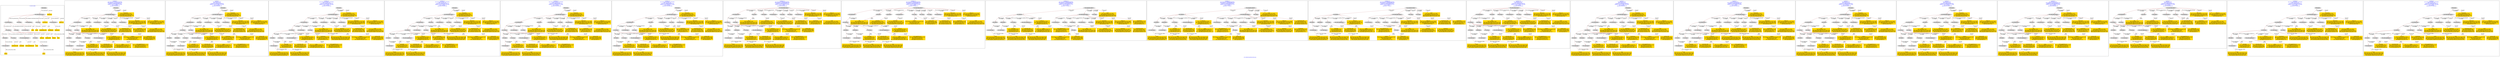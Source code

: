 digraph n0 {
fontcolor="blue"
remincross="true"
label="s15-s-detroit-institute-of-art.json"
subgraph cluster_0 {
label="1-correct model"
n2[style="filled",color="white",fillcolor="lightgray",label="E12_Production1"];
n3[style="filled",color="white",fillcolor="lightgray",label="E21_Person1"];
n4[style="filled",color="white",fillcolor="lightgray",label="E55_Type1"];
n5[style="filled",color="white",fillcolor="lightgray",label="E52_Time-Span3"];
n6[style="filled",color="white",fillcolor="lightgray",label="E69_Death1"];
n7[style="filled",color="white",fillcolor="lightgray",label="E74_Group1"];
n8[style="filled",color="white",fillcolor="lightgray",label="E82_Actor_Appellation1"];
n9[style="filled",color="white",fillcolor="lightgray",label="E67_Birth1"];
n10[shape="plaintext",style="filled",fillcolor="gold",label="artist_uri"];
n11[style="filled",color="white",fillcolor="lightgray",label="E22_Man-Made_Object1"];
n12[style="filled",color="white",fillcolor="lightgray",label="E35_Title1"];
n13[style="filled",color="white",fillcolor="lightgray",label="E8_Acquisition1"];
n14[style="filled",color="white",fillcolor="lightgray",label="E55_Type2"];
n15[shape="plaintext",style="filled",fillcolor="gold",label="provenance"];
n16[style="filled",color="white",fillcolor="lightgray",label="E54_Dimension1"];
n17[shape="plaintext",style="filled",fillcolor="gold",label="object_uri"];
n18[shape="plaintext",style="filled",fillcolor="gold",label="title"];
n19[style="filled",color="white",fillcolor="lightgray",label="E38_Image1"];
n20[shape="plaintext",style="filled",fillcolor="gold",label="imageURL"];
n21[style="filled",color="white",fillcolor="lightgray",label="E52_Time-Span1"];
n22[shape="plaintext",style="filled",fillcolor="gold",label="birth"];
n23[style="filled",color="white",fillcolor="lightgray",label="E52_Time-Span2"];
n24[shape="plaintext",style="filled",fillcolor="gold",label="death"];
n25[shape="plaintext",style="filled",fillcolor="gold",label="date"];
n26[shape="plaintext",style="filled",fillcolor="gold",label="dimensions"];
n27[shape="plaintext",style="filled",fillcolor="gold",label="medium_URI"];
n28[shape="plaintext",style="filled",fillcolor="gold",label="medium"];
n29[shape="plaintext",style="filled",fillcolor="gold",label="classification_URI"];
n30[shape="plaintext",style="filled",fillcolor="gold",label="classification"];
n31[shape="plaintext",style="filled",fillcolor="gold",label="nationality_URI"];
n32[shape="plaintext",style="filled",fillcolor="gold",label="nationality"];
n33[shape="plaintext",style="filled",fillcolor="gold",label="artist_appellation_uri"];
n34[shape="plaintext",style="filled",fillcolor="gold",label="name"];
n35[shape="plaintext",style="filled",fillcolor="gold",label="credit"];
}
subgraph cluster_1 {
label="candidate 0\nlink coherence:0.8787878787878788\nnode coherence:0.9354838709677419\nconfidence:0.46063559446947355\nmapping score:0.5116694514420348\ncost:131.99838\n-precision:0.85-recall:0.85"
n37[style="filled",color="white",fillcolor="lightgray",label="E12_Production1"];
n38[style="filled",color="white",fillcolor="lightgray",label="E21_Person1"];
n39[style="filled",color="white",fillcolor="lightgray",label="E55_Type1"];
n40[style="filled",color="white",fillcolor="lightgray",label="E67_Birth1"];
n41[style="filled",color="white",fillcolor="lightgray",label="E69_Death1"];
n42[style="filled",color="white",fillcolor="lightgray",label="E74_Group1"];
n43[style="filled",color="white",fillcolor="lightgray",label="E82_Actor_Appellation1"];
n44[style="filled",color="white",fillcolor="lightgray",label="E22_Man-Made_Object1"];
n45[style="filled",color="white",fillcolor="lightgray",label="E35_Title1"];
n46[style="filled",color="white",fillcolor="lightgray",label="E54_Dimension1"];
n47[style="filled",color="white",fillcolor="lightgray",label="E55_Type2"];
n48[style="filled",color="white",fillcolor="lightgray",label="E55_Type3"];
n49[style="filled",color="white",fillcolor="lightgray",label="E8_Acquisition1"];
n50[style="filled",color="white",fillcolor="lightgray",label="E38_Image1"];
n51[style="filled",color="white",fillcolor="lightgray",label="E52_Time-Span1"];
n52[style="filled",color="white",fillcolor="lightgray",label="E52_Time-Span3"];
n53[shape="plaintext",style="filled",fillcolor="gold",label="date\n[E52_Time-Span,P82a_begin_of_the_begin,0.415]\n[E52_Time-Span,P82_at_some_time_within,0.389]\n[E52_Time-Span,P82b_end_of_the_end,0.138]\n[E33_Linguistic_Object,P3_has_note,0.058]"];
n54[shape="plaintext",style="filled",fillcolor="gold",label="classification_URI\n[E55_Type,classLink,0.625]\n[E74_Group,classLink,0.199]\n[E57_Material,classLink,0.163]\n[E31_Document,classLink,0.013]"];
n55[shape="plaintext",style="filled",fillcolor="gold",label="provenance\n[E33_Linguistic_Object,P3_has_note,0.266]\n[E22_Man-Made_Object,P3_has_note,0.263]\n[E73_Information_Object,P3_has_note,0.237]\n[E35_Title,label,0.233]"];
n56[shape="plaintext",style="filled",fillcolor="gold",label="medium\n[E29_Design_or_Procedure,P3_has_note,0.342]\n[E57_Material,label,0.284]\n[E55_Type,label,0.233]\n[E57_Material,classLink,0.141]"];
n57[shape="plaintext",style="filled",fillcolor="gold",label="artist_uri\n[E21_Person,classLink,0.384]\n[E82_Actor_Appellation,classLink,0.302]\n[E39_Actor,classLink,0.24]\n[E30_Right,P3_has_note,0.074]"];
n58[shape="plaintext",style="filled",fillcolor="gold",label="name\n[E82_Actor_Appellation,label,0.5]\n[E22_Man-Made_Object,classLink,0.201]\n[E30_Right,P3_has_note,0.164]\n[E22_Man-Made_Object,P3_has_note,0.135]"];
n59[shape="plaintext",style="filled",fillcolor="gold",label="death\n[E52_Time-Span,P82b_end_of_the_end,0.419]\n[E52_Time-Span,P82_at_some_time_within,0.303]\n[E52_Time-Span,P82a_begin_of_the_begin,0.235]\n[E33_Linguistic_Object,P3_has_note,0.042]"];
n60[shape="plaintext",style="filled",fillcolor="gold",label="birth\n[E52_Time-Span,P82a_begin_of_the_begin,0.537]\n[E52_Time-Span,P82_at_some_time_within,0.34]\n[E33_Linguistic_Object,P3_has_note,0.062]\n[E52_Time-Span,P82b_end_of_the_end,0.061]"];
n61[shape="plaintext",style="filled",fillcolor="gold",label="classification\n[E31_Document,classLink,0.313]\n[E21_Person,P3_has_note,0.313]\n[E55_Type,label,0.187]\n[E55_Type,classLink,0.187]"];
n62[shape="plaintext",style="filled",fillcolor="gold",label="nationality\n[E74_Group,label,0.505]\n[E74_Group,classLink,0.295]\n[E55_Type,label,0.128]\n[E21_Person,P3_has_note,0.072]"];
n63[shape="plaintext",style="filled",fillcolor="gold",label="credit\n[E30_Right,P3_has_note,0.486]\n[E8_Acquisition,P3_has_note,0.305]\n[E22_Man-Made_Object,P3_has_note,0.105]\n[E33_Linguistic_Object,P3_has_note,0.104]"];
n64[shape="plaintext",style="filled",fillcolor="gold",label="nationality_URI\n[E74_Group,classLink,0.672]\n[E55_Type,classLink,0.203]\n[E57_Material,classLink,0.098]\n[E74_Group,label,0.027]"];
n65[shape="plaintext",style="filled",fillcolor="gold",label="title\n[E35_Title,label,0.288]\n[E22_Man-Made_Object,P3_has_note,0.279]\n[E73_Information_Object,P3_has_note,0.238]\n[E33_Linguistic_Object,P3_has_note,0.195]"];
n66[shape="plaintext",style="filled",fillcolor="gold",label="object_uri\n[E22_Man-Made_Object,classLink,0.884]\n[E22_Man-Made_Object,P3_has_note,0.043]\n[E30_Right,P3_has_note,0.039]\n[E35_Title,label,0.034]"];
n67[shape="plaintext",style="filled",fillcolor="gold",label="artist_appellation_uri\n[E82_Actor_Appellation,classLink,0.559]\n[E21_Person,classLink,0.4]\n[E39_Actor,classLink,0.032]\n[E30_Right,P3_has_note,0.01]"];
n68[shape="plaintext",style="filled",fillcolor="gold",label="dimensions\n[E54_Dimension,P3_has_note,0.695]\n[E22_Man-Made_Object,P3_has_note,0.111]\n[E22_Man-Made_Object,classLink,0.104]\n[E34_Inscription,P3_has_note,0.089]"];
n69[shape="plaintext",style="filled",fillcolor="gold",label="imageURL\n[E38_Image,classLink,0.553]\n[E78_Collection,classLink,0.198]\n[E22_Man-Made_Object,classLink,0.169]\n[E21_Person,classLink,0.081]"];
n70[shape="plaintext",style="filled",fillcolor="gold",label="medium_URI\n[E55_Type,classLink,0.409]\n[E57_Material,classLink,0.406]\n[E74_Group,classLink,0.185]\n[E55_Type,label,0.0]"];
}
subgraph cluster_2 {
label="candidate 1\nlink coherence:0.875\nnode coherence:0.9\nconfidence:0.46768246573905753\nmapping score:0.5114497108019082\ncost:130.99838\n-precision:0.88-recall:0.85"
n72[style="filled",color="white",fillcolor="lightgray",label="E12_Production1"];
n73[style="filled",color="white",fillcolor="lightgray",label="E21_Person1"];
n74[style="filled",color="white",fillcolor="lightgray",label="E55_Type1"];
n75[style="filled",color="white",fillcolor="lightgray",label="E67_Birth1"];
n76[style="filled",color="white",fillcolor="lightgray",label="E69_Death1"];
n77[style="filled",color="white",fillcolor="lightgray",label="E74_Group1"];
n78[style="filled",color="white",fillcolor="lightgray",label="E82_Actor_Appellation1"];
n79[style="filled",color="white",fillcolor="lightgray",label="E22_Man-Made_Object1"];
n80[style="filled",color="white",fillcolor="lightgray",label="E35_Title1"];
n81[style="filled",color="white",fillcolor="lightgray",label="E54_Dimension1"];
n82[style="filled",color="white",fillcolor="lightgray",label="E55_Type2"];
n83[style="filled",color="white",fillcolor="lightgray",label="E8_Acquisition1"];
n84[style="filled",color="white",fillcolor="lightgray",label="E38_Image1"];
n85[style="filled",color="white",fillcolor="lightgray",label="E52_Time-Span1"];
n86[style="filled",color="white",fillcolor="lightgray",label="E52_Time-Span3"];
n87[shape="plaintext",style="filled",fillcolor="gold",label="date\n[E52_Time-Span,P82a_begin_of_the_begin,0.415]\n[E52_Time-Span,P82_at_some_time_within,0.389]\n[E52_Time-Span,P82b_end_of_the_end,0.138]\n[E33_Linguistic_Object,P3_has_note,0.058]"];
n88[shape="plaintext",style="filled",fillcolor="gold",label="classification_URI\n[E55_Type,classLink,0.625]\n[E74_Group,classLink,0.199]\n[E57_Material,classLink,0.163]\n[E31_Document,classLink,0.013]"];
n89[shape="plaintext",style="filled",fillcolor="gold",label="provenance\n[E33_Linguistic_Object,P3_has_note,0.266]\n[E22_Man-Made_Object,P3_has_note,0.263]\n[E73_Information_Object,P3_has_note,0.237]\n[E35_Title,label,0.233]"];
n90[shape="plaintext",style="filled",fillcolor="gold",label="medium\n[E29_Design_or_Procedure,P3_has_note,0.342]\n[E57_Material,label,0.284]\n[E55_Type,label,0.233]\n[E57_Material,classLink,0.141]"];
n91[shape="plaintext",style="filled",fillcolor="gold",label="artist_uri\n[E21_Person,classLink,0.384]\n[E82_Actor_Appellation,classLink,0.302]\n[E39_Actor,classLink,0.24]\n[E30_Right,P3_has_note,0.074]"];
n92[shape="plaintext",style="filled",fillcolor="gold",label="name\n[E82_Actor_Appellation,label,0.5]\n[E22_Man-Made_Object,classLink,0.201]\n[E30_Right,P3_has_note,0.164]\n[E22_Man-Made_Object,P3_has_note,0.135]"];
n93[shape="plaintext",style="filled",fillcolor="gold",label="death\n[E52_Time-Span,P82b_end_of_the_end,0.419]\n[E52_Time-Span,P82_at_some_time_within,0.303]\n[E52_Time-Span,P82a_begin_of_the_begin,0.235]\n[E33_Linguistic_Object,P3_has_note,0.042]"];
n94[shape="plaintext",style="filled",fillcolor="gold",label="birth\n[E52_Time-Span,P82a_begin_of_the_begin,0.537]\n[E52_Time-Span,P82_at_some_time_within,0.34]\n[E33_Linguistic_Object,P3_has_note,0.062]\n[E52_Time-Span,P82b_end_of_the_end,0.061]"];
n95[shape="plaintext",style="filled",fillcolor="gold",label="nationality\n[E74_Group,label,0.505]\n[E74_Group,classLink,0.295]\n[E55_Type,label,0.128]\n[E21_Person,P3_has_note,0.072]"];
n96[shape="plaintext",style="filled",fillcolor="gold",label="credit\n[E30_Right,P3_has_note,0.486]\n[E8_Acquisition,P3_has_note,0.305]\n[E22_Man-Made_Object,P3_has_note,0.105]\n[E33_Linguistic_Object,P3_has_note,0.104]"];
n97[shape="plaintext",style="filled",fillcolor="gold",label="nationality_URI\n[E74_Group,classLink,0.672]\n[E55_Type,classLink,0.203]\n[E57_Material,classLink,0.098]\n[E74_Group,label,0.027]"];
n98[shape="plaintext",style="filled",fillcolor="gold",label="title\n[E35_Title,label,0.288]\n[E22_Man-Made_Object,P3_has_note,0.279]\n[E73_Information_Object,P3_has_note,0.238]\n[E33_Linguistic_Object,P3_has_note,0.195]"];
n99[shape="plaintext",style="filled",fillcolor="gold",label="object_uri\n[E22_Man-Made_Object,classLink,0.884]\n[E22_Man-Made_Object,P3_has_note,0.043]\n[E30_Right,P3_has_note,0.039]\n[E35_Title,label,0.034]"];
n100[shape="plaintext",style="filled",fillcolor="gold",label="artist_appellation_uri\n[E82_Actor_Appellation,classLink,0.559]\n[E21_Person,classLink,0.4]\n[E39_Actor,classLink,0.032]\n[E30_Right,P3_has_note,0.01]"];
n101[shape="plaintext",style="filled",fillcolor="gold",label="dimensions\n[E54_Dimension,P3_has_note,0.695]\n[E22_Man-Made_Object,P3_has_note,0.111]\n[E22_Man-Made_Object,classLink,0.104]\n[E34_Inscription,P3_has_note,0.089]"];
n102[shape="plaintext",style="filled",fillcolor="gold",label="imageURL\n[E38_Image,classLink,0.553]\n[E78_Collection,classLink,0.198]\n[E22_Man-Made_Object,classLink,0.169]\n[E21_Person,classLink,0.081]"];
n103[shape="plaintext",style="filled",fillcolor="gold",label="medium_URI\n[E55_Type,classLink,0.409]\n[E57_Material,classLink,0.406]\n[E74_Group,classLink,0.185]\n[E55_Type,label,0.0]"];
n104[shape="plaintext",style="filled",fillcolor="gold",label="classification\n[E31_Document,classLink,0.313]\n[E21_Person,P3_has_note,0.313]\n[E55_Type,label,0.187]\n[E55_Type,classLink,0.187]"];
}
subgraph cluster_3 {
label="candidate 10\nlink coherence:0.8709677419354839\nnode coherence:0.9\nconfidence:0.46768246573905753\nmapping score:0.5114497108019082\ncost:129.99844\n-precision:0.9-recall:0.85"
n106[style="filled",color="white",fillcolor="lightgray",label="E12_Production1"];
n107[style="filled",color="white",fillcolor="lightgray",label="E21_Person1"];
n108[style="filled",color="white",fillcolor="lightgray",label="E52_Time-Span2"];
n109[style="filled",color="white",fillcolor="lightgray",label="E55_Type1"];
n110[style="filled",color="white",fillcolor="lightgray",label="E67_Birth1"];
n111[style="filled",color="white",fillcolor="lightgray",label="E74_Group1"];
n112[style="filled",color="white",fillcolor="lightgray",label="E82_Actor_Appellation1"];
n113[style="filled",color="white",fillcolor="lightgray",label="E22_Man-Made_Object1"];
n114[style="filled",color="white",fillcolor="lightgray",label="E35_Title1"];
n115[style="filled",color="white",fillcolor="lightgray",label="E54_Dimension1"];
n116[style="filled",color="white",fillcolor="lightgray",label="E55_Type2"];
n117[style="filled",color="white",fillcolor="lightgray",label="E8_Acquisition1"];
n118[style="filled",color="white",fillcolor="lightgray",label="E38_Image1"];
n119[style="filled",color="white",fillcolor="lightgray",label="E52_Time-Span1"];
n120[shape="plaintext",style="filled",fillcolor="gold",label="classification_URI\n[E55_Type,classLink,0.625]\n[E74_Group,classLink,0.199]\n[E57_Material,classLink,0.163]\n[E31_Document,classLink,0.013]"];
n121[shape="plaintext",style="filled",fillcolor="gold",label="provenance\n[E33_Linguistic_Object,P3_has_note,0.266]\n[E22_Man-Made_Object,P3_has_note,0.263]\n[E73_Information_Object,P3_has_note,0.237]\n[E35_Title,label,0.233]"];
n122[shape="plaintext",style="filled",fillcolor="gold",label="medium\n[E29_Design_or_Procedure,P3_has_note,0.342]\n[E57_Material,label,0.284]\n[E55_Type,label,0.233]\n[E57_Material,classLink,0.141]"];
n123[shape="plaintext",style="filled",fillcolor="gold",label="date\n[E52_Time-Span,P82a_begin_of_the_begin,0.415]\n[E52_Time-Span,P82_at_some_time_within,0.389]\n[E52_Time-Span,P82b_end_of_the_end,0.138]\n[E33_Linguistic_Object,P3_has_note,0.058]"];
n124[shape="plaintext",style="filled",fillcolor="gold",label="artist_uri\n[E21_Person,classLink,0.384]\n[E82_Actor_Appellation,classLink,0.302]\n[E39_Actor,classLink,0.24]\n[E30_Right,P3_has_note,0.074]"];
n125[shape="plaintext",style="filled",fillcolor="gold",label="name\n[E82_Actor_Appellation,label,0.5]\n[E22_Man-Made_Object,classLink,0.201]\n[E30_Right,P3_has_note,0.164]\n[E22_Man-Made_Object,P3_has_note,0.135]"];
n126[shape="plaintext",style="filled",fillcolor="gold",label="death\n[E52_Time-Span,P82b_end_of_the_end,0.419]\n[E52_Time-Span,P82_at_some_time_within,0.303]\n[E52_Time-Span,P82a_begin_of_the_begin,0.235]\n[E33_Linguistic_Object,P3_has_note,0.042]"];
n127[shape="plaintext",style="filled",fillcolor="gold",label="birth\n[E52_Time-Span,P82a_begin_of_the_begin,0.537]\n[E52_Time-Span,P82_at_some_time_within,0.34]\n[E33_Linguistic_Object,P3_has_note,0.062]\n[E52_Time-Span,P82b_end_of_the_end,0.061]"];
n128[shape="plaintext",style="filled",fillcolor="gold",label="nationality\n[E74_Group,label,0.505]\n[E74_Group,classLink,0.295]\n[E55_Type,label,0.128]\n[E21_Person,P3_has_note,0.072]"];
n129[shape="plaintext",style="filled",fillcolor="gold",label="credit\n[E30_Right,P3_has_note,0.486]\n[E8_Acquisition,P3_has_note,0.305]\n[E22_Man-Made_Object,P3_has_note,0.105]\n[E33_Linguistic_Object,P3_has_note,0.104]"];
n130[shape="plaintext",style="filled",fillcolor="gold",label="nationality_URI\n[E74_Group,classLink,0.672]\n[E55_Type,classLink,0.203]\n[E57_Material,classLink,0.098]\n[E74_Group,label,0.027]"];
n131[shape="plaintext",style="filled",fillcolor="gold",label="title\n[E35_Title,label,0.288]\n[E22_Man-Made_Object,P3_has_note,0.279]\n[E73_Information_Object,P3_has_note,0.238]\n[E33_Linguistic_Object,P3_has_note,0.195]"];
n132[shape="plaintext",style="filled",fillcolor="gold",label="object_uri\n[E22_Man-Made_Object,classLink,0.884]\n[E22_Man-Made_Object,P3_has_note,0.043]\n[E30_Right,P3_has_note,0.039]\n[E35_Title,label,0.034]"];
n133[shape="plaintext",style="filled",fillcolor="gold",label="artist_appellation_uri\n[E82_Actor_Appellation,classLink,0.559]\n[E21_Person,classLink,0.4]\n[E39_Actor,classLink,0.032]\n[E30_Right,P3_has_note,0.01]"];
n134[shape="plaintext",style="filled",fillcolor="gold",label="dimensions\n[E54_Dimension,P3_has_note,0.695]\n[E22_Man-Made_Object,P3_has_note,0.111]\n[E22_Man-Made_Object,classLink,0.104]\n[E34_Inscription,P3_has_note,0.089]"];
n135[shape="plaintext",style="filled",fillcolor="gold",label="imageURL\n[E38_Image,classLink,0.553]\n[E78_Collection,classLink,0.198]\n[E22_Man-Made_Object,classLink,0.169]\n[E21_Person,classLink,0.081]"];
n136[shape="plaintext",style="filled",fillcolor="gold",label="medium_URI\n[E55_Type,classLink,0.409]\n[E57_Material,classLink,0.406]\n[E74_Group,classLink,0.185]\n[E55_Type,label,0.0]"];
n137[shape="plaintext",style="filled",fillcolor="gold",label="classification\n[E31_Document,classLink,0.313]\n[E21_Person,P3_has_note,0.313]\n[E55_Type,label,0.187]\n[E55_Type,classLink,0.187]"];
}
subgraph cluster_4 {
label="candidate 11\nlink coherence:0.8709677419354839\nnode coherence:0.9\nconfidence:0.46768246573905753\nmapping score:0.5114497108019082\ncost:129.99848\n-precision:0.9-recall:0.85"
n139[style="filled",color="white",fillcolor="lightgray",label="E12_Production1"];
n140[style="filled",color="white",fillcolor="lightgray",label="E21_Person1"];
n141[style="filled",color="white",fillcolor="lightgray",label="E52_Time-Span2"];
n142[style="filled",color="white",fillcolor="lightgray",label="E55_Type1"];
n143[style="filled",color="white",fillcolor="lightgray",label="E67_Birth1"];
n144[style="filled",color="white",fillcolor="lightgray",label="E74_Group1"];
n145[style="filled",color="white",fillcolor="lightgray",label="E82_Actor_Appellation1"];
n146[style="filled",color="white",fillcolor="lightgray",label="E22_Man-Made_Object1"];
n147[style="filled",color="white",fillcolor="lightgray",label="E35_Title1"];
n148[style="filled",color="white",fillcolor="lightgray",label="E54_Dimension1"];
n149[style="filled",color="white",fillcolor="lightgray",label="E55_Type3"];
n150[style="filled",color="white",fillcolor="lightgray",label="E8_Acquisition1"];
n151[style="filled",color="white",fillcolor="lightgray",label="E38_Image1"];
n152[style="filled",color="white",fillcolor="lightgray",label="E52_Time-Span1"];
n153[shape="plaintext",style="filled",fillcolor="gold",label="provenance\n[E33_Linguistic_Object,P3_has_note,0.266]\n[E22_Man-Made_Object,P3_has_note,0.263]\n[E73_Information_Object,P3_has_note,0.237]\n[E35_Title,label,0.233]"];
n154[shape="plaintext",style="filled",fillcolor="gold",label="medium\n[E29_Design_or_Procedure,P3_has_note,0.342]\n[E57_Material,label,0.284]\n[E55_Type,label,0.233]\n[E57_Material,classLink,0.141]"];
n155[shape="plaintext",style="filled",fillcolor="gold",label="date\n[E52_Time-Span,P82a_begin_of_the_begin,0.415]\n[E52_Time-Span,P82_at_some_time_within,0.389]\n[E52_Time-Span,P82b_end_of_the_end,0.138]\n[E33_Linguistic_Object,P3_has_note,0.058]"];
n156[shape="plaintext",style="filled",fillcolor="gold",label="artist_uri\n[E21_Person,classLink,0.384]\n[E82_Actor_Appellation,classLink,0.302]\n[E39_Actor,classLink,0.24]\n[E30_Right,P3_has_note,0.074]"];
n157[shape="plaintext",style="filled",fillcolor="gold",label="name\n[E82_Actor_Appellation,label,0.5]\n[E22_Man-Made_Object,classLink,0.201]\n[E30_Right,P3_has_note,0.164]\n[E22_Man-Made_Object,P3_has_note,0.135]"];
n158[shape="plaintext",style="filled",fillcolor="gold",label="death\n[E52_Time-Span,P82b_end_of_the_end,0.419]\n[E52_Time-Span,P82_at_some_time_within,0.303]\n[E52_Time-Span,P82a_begin_of_the_begin,0.235]\n[E33_Linguistic_Object,P3_has_note,0.042]"];
n159[shape="plaintext",style="filled",fillcolor="gold",label="birth\n[E52_Time-Span,P82a_begin_of_the_begin,0.537]\n[E52_Time-Span,P82_at_some_time_within,0.34]\n[E33_Linguistic_Object,P3_has_note,0.062]\n[E52_Time-Span,P82b_end_of_the_end,0.061]"];
n160[shape="plaintext",style="filled",fillcolor="gold",label="classification_URI\n[E55_Type,classLink,0.625]\n[E74_Group,classLink,0.199]\n[E57_Material,classLink,0.163]\n[E31_Document,classLink,0.013]"];
n161[shape="plaintext",style="filled",fillcolor="gold",label="nationality\n[E74_Group,label,0.505]\n[E74_Group,classLink,0.295]\n[E55_Type,label,0.128]\n[E21_Person,P3_has_note,0.072]"];
n162[shape="plaintext",style="filled",fillcolor="gold",label="credit\n[E30_Right,P3_has_note,0.486]\n[E8_Acquisition,P3_has_note,0.305]\n[E22_Man-Made_Object,P3_has_note,0.105]\n[E33_Linguistic_Object,P3_has_note,0.104]"];
n163[shape="plaintext",style="filled",fillcolor="gold",label="nationality_URI\n[E74_Group,classLink,0.672]\n[E55_Type,classLink,0.203]\n[E57_Material,classLink,0.098]\n[E74_Group,label,0.027]"];
n164[shape="plaintext",style="filled",fillcolor="gold",label="title\n[E35_Title,label,0.288]\n[E22_Man-Made_Object,P3_has_note,0.279]\n[E73_Information_Object,P3_has_note,0.238]\n[E33_Linguistic_Object,P3_has_note,0.195]"];
n165[shape="plaintext",style="filled",fillcolor="gold",label="object_uri\n[E22_Man-Made_Object,classLink,0.884]\n[E22_Man-Made_Object,P3_has_note,0.043]\n[E30_Right,P3_has_note,0.039]\n[E35_Title,label,0.034]"];
n166[shape="plaintext",style="filled",fillcolor="gold",label="artist_appellation_uri\n[E82_Actor_Appellation,classLink,0.559]\n[E21_Person,classLink,0.4]\n[E39_Actor,classLink,0.032]\n[E30_Right,P3_has_note,0.01]"];
n167[shape="plaintext",style="filled",fillcolor="gold",label="dimensions\n[E54_Dimension,P3_has_note,0.695]\n[E22_Man-Made_Object,P3_has_note,0.111]\n[E22_Man-Made_Object,classLink,0.104]\n[E34_Inscription,P3_has_note,0.089]"];
n168[shape="plaintext",style="filled",fillcolor="gold",label="imageURL\n[E38_Image,classLink,0.553]\n[E78_Collection,classLink,0.198]\n[E22_Man-Made_Object,classLink,0.169]\n[E21_Person,classLink,0.081]"];
n169[shape="plaintext",style="filled",fillcolor="gold",label="medium_URI\n[E55_Type,classLink,0.409]\n[E57_Material,classLink,0.406]\n[E74_Group,classLink,0.185]\n[E55_Type,label,0.0]"];
n170[shape="plaintext",style="filled",fillcolor="gold",label="classification\n[E31_Document,classLink,0.313]\n[E21_Person,P3_has_note,0.313]\n[E55_Type,label,0.187]\n[E55_Type,classLink,0.187]"];
}
subgraph cluster_5 {
label="candidate 12\nlink coherence:0.8709677419354839\nnode coherence:0.9\nconfidence:0.46063559446947355\nmapping score:0.5091007537120468\ncost:129.99844\n-precision:0.94-recall:0.88"
n172[style="filled",color="white",fillcolor="lightgray",label="E12_Production1"];
n173[style="filled",color="white",fillcolor="lightgray",label="E21_Person1"];
n174[style="filled",color="white",fillcolor="lightgray",label="E52_Time-Span2"];
n175[style="filled",color="white",fillcolor="lightgray",label="E55_Type1"];
n176[style="filled",color="white",fillcolor="lightgray",label="E67_Birth1"];
n177[style="filled",color="white",fillcolor="lightgray",label="E74_Group1"];
n178[style="filled",color="white",fillcolor="lightgray",label="E82_Actor_Appellation1"];
n179[style="filled",color="white",fillcolor="lightgray",label="E22_Man-Made_Object1"];
n180[style="filled",color="white",fillcolor="lightgray",label="E35_Title1"];
n181[style="filled",color="white",fillcolor="lightgray",label="E54_Dimension1"];
n182[style="filled",color="white",fillcolor="lightgray",label="E55_Type2"];
n183[style="filled",color="white",fillcolor="lightgray",label="E8_Acquisition1"];
n184[style="filled",color="white",fillcolor="lightgray",label="E38_Image1"];
n185[style="filled",color="white",fillcolor="lightgray",label="E52_Time-Span1"];
n186[shape="plaintext",style="filled",fillcolor="gold",label="classification_URI\n[E55_Type,classLink,0.625]\n[E74_Group,classLink,0.199]\n[E57_Material,classLink,0.163]\n[E31_Document,classLink,0.013]"];
n187[shape="plaintext",style="filled",fillcolor="gold",label="provenance\n[E33_Linguistic_Object,P3_has_note,0.266]\n[E22_Man-Made_Object,P3_has_note,0.263]\n[E73_Information_Object,P3_has_note,0.237]\n[E35_Title,label,0.233]"];
n188[shape="plaintext",style="filled",fillcolor="gold",label="medium\n[E29_Design_or_Procedure,P3_has_note,0.342]\n[E57_Material,label,0.284]\n[E55_Type,label,0.233]\n[E57_Material,classLink,0.141]"];
n189[shape="plaintext",style="filled",fillcolor="gold",label="date\n[E52_Time-Span,P82a_begin_of_the_begin,0.415]\n[E52_Time-Span,P82_at_some_time_within,0.389]\n[E52_Time-Span,P82b_end_of_the_end,0.138]\n[E33_Linguistic_Object,P3_has_note,0.058]"];
n190[shape="plaintext",style="filled",fillcolor="gold",label="artist_uri\n[E21_Person,classLink,0.384]\n[E82_Actor_Appellation,classLink,0.302]\n[E39_Actor,classLink,0.24]\n[E30_Right,P3_has_note,0.074]"];
n191[shape="plaintext",style="filled",fillcolor="gold",label="name\n[E82_Actor_Appellation,label,0.5]\n[E22_Man-Made_Object,classLink,0.201]\n[E30_Right,P3_has_note,0.164]\n[E22_Man-Made_Object,P3_has_note,0.135]"];
n192[shape="plaintext",style="filled",fillcolor="gold",label="death\n[E52_Time-Span,P82b_end_of_the_end,0.419]\n[E52_Time-Span,P82_at_some_time_within,0.303]\n[E52_Time-Span,P82a_begin_of_the_begin,0.235]\n[E33_Linguistic_Object,P3_has_note,0.042]"];
n193[shape="plaintext",style="filled",fillcolor="gold",label="birth\n[E52_Time-Span,P82a_begin_of_the_begin,0.537]\n[E52_Time-Span,P82_at_some_time_within,0.34]\n[E33_Linguistic_Object,P3_has_note,0.062]\n[E52_Time-Span,P82b_end_of_the_end,0.061]"];
n194[shape="plaintext",style="filled",fillcolor="gold",label="nationality\n[E74_Group,label,0.505]\n[E74_Group,classLink,0.295]\n[E55_Type,label,0.128]\n[E21_Person,P3_has_note,0.072]"];
n195[shape="plaintext",style="filled",fillcolor="gold",label="credit\n[E30_Right,P3_has_note,0.486]\n[E8_Acquisition,P3_has_note,0.305]\n[E22_Man-Made_Object,P3_has_note,0.105]\n[E33_Linguistic_Object,P3_has_note,0.104]"];
n196[shape="plaintext",style="filled",fillcolor="gold",label="classification\n[E31_Document,classLink,0.313]\n[E21_Person,P3_has_note,0.313]\n[E55_Type,label,0.187]\n[E55_Type,classLink,0.187]"];
n197[shape="plaintext",style="filled",fillcolor="gold",label="nationality_URI\n[E74_Group,classLink,0.672]\n[E55_Type,classLink,0.203]\n[E57_Material,classLink,0.098]\n[E74_Group,label,0.027]"];
n198[shape="plaintext",style="filled",fillcolor="gold",label="title\n[E35_Title,label,0.288]\n[E22_Man-Made_Object,P3_has_note,0.279]\n[E73_Information_Object,P3_has_note,0.238]\n[E33_Linguistic_Object,P3_has_note,0.195]"];
n199[shape="plaintext",style="filled",fillcolor="gold",label="object_uri\n[E22_Man-Made_Object,classLink,0.884]\n[E22_Man-Made_Object,P3_has_note,0.043]\n[E30_Right,P3_has_note,0.039]\n[E35_Title,label,0.034]"];
n200[shape="plaintext",style="filled",fillcolor="gold",label="artist_appellation_uri\n[E82_Actor_Appellation,classLink,0.559]\n[E21_Person,classLink,0.4]\n[E39_Actor,classLink,0.032]\n[E30_Right,P3_has_note,0.01]"];
n201[shape="plaintext",style="filled",fillcolor="gold",label="dimensions\n[E54_Dimension,P3_has_note,0.695]\n[E22_Man-Made_Object,P3_has_note,0.111]\n[E22_Man-Made_Object,classLink,0.104]\n[E34_Inscription,P3_has_note,0.089]"];
n202[shape="plaintext",style="filled",fillcolor="gold",label="imageURL\n[E38_Image,classLink,0.553]\n[E78_Collection,classLink,0.198]\n[E22_Man-Made_Object,classLink,0.169]\n[E21_Person,classLink,0.081]"];
n203[shape="plaintext",style="filled",fillcolor="gold",label="medium_URI\n[E55_Type,classLink,0.409]\n[E57_Material,classLink,0.406]\n[E74_Group,classLink,0.185]\n[E55_Type,label,0.0]"];
}
subgraph cluster_6 {
label="candidate 13\nlink coherence:0.8709677419354839\nnode coherence:0.9\nconfidence:0.46063559446947355\nmapping score:0.5091007537120468\ncost:129.99848\n-precision:0.94-recall:0.88"
n205[style="filled",color="white",fillcolor="lightgray",label="E12_Production1"];
n206[style="filled",color="white",fillcolor="lightgray",label="E21_Person1"];
n207[style="filled",color="white",fillcolor="lightgray",label="E52_Time-Span2"];
n208[style="filled",color="white",fillcolor="lightgray",label="E55_Type1"];
n209[style="filled",color="white",fillcolor="lightgray",label="E67_Birth1"];
n210[style="filled",color="white",fillcolor="lightgray",label="E74_Group1"];
n211[style="filled",color="white",fillcolor="lightgray",label="E82_Actor_Appellation1"];
n212[style="filled",color="white",fillcolor="lightgray",label="E22_Man-Made_Object1"];
n213[style="filled",color="white",fillcolor="lightgray",label="E35_Title1"];
n214[style="filled",color="white",fillcolor="lightgray",label="E54_Dimension1"];
n215[style="filled",color="white",fillcolor="lightgray",label="E55_Type3"];
n216[style="filled",color="white",fillcolor="lightgray",label="E8_Acquisition1"];
n217[style="filled",color="white",fillcolor="lightgray",label="E38_Image1"];
n218[style="filled",color="white",fillcolor="lightgray",label="E52_Time-Span1"];
n219[shape="plaintext",style="filled",fillcolor="gold",label="provenance\n[E33_Linguistic_Object,P3_has_note,0.266]\n[E22_Man-Made_Object,P3_has_note,0.263]\n[E73_Information_Object,P3_has_note,0.237]\n[E35_Title,label,0.233]"];
n220[shape="plaintext",style="filled",fillcolor="gold",label="medium\n[E29_Design_or_Procedure,P3_has_note,0.342]\n[E57_Material,label,0.284]\n[E55_Type,label,0.233]\n[E57_Material,classLink,0.141]"];
n221[shape="plaintext",style="filled",fillcolor="gold",label="classification\n[E31_Document,classLink,0.313]\n[E21_Person,P3_has_note,0.313]\n[E55_Type,label,0.187]\n[E55_Type,classLink,0.187]"];
n222[shape="plaintext",style="filled",fillcolor="gold",label="date\n[E52_Time-Span,P82a_begin_of_the_begin,0.415]\n[E52_Time-Span,P82_at_some_time_within,0.389]\n[E52_Time-Span,P82b_end_of_the_end,0.138]\n[E33_Linguistic_Object,P3_has_note,0.058]"];
n223[shape="plaintext",style="filled",fillcolor="gold",label="artist_uri\n[E21_Person,classLink,0.384]\n[E82_Actor_Appellation,classLink,0.302]\n[E39_Actor,classLink,0.24]\n[E30_Right,P3_has_note,0.074]"];
n224[shape="plaintext",style="filled",fillcolor="gold",label="name\n[E82_Actor_Appellation,label,0.5]\n[E22_Man-Made_Object,classLink,0.201]\n[E30_Right,P3_has_note,0.164]\n[E22_Man-Made_Object,P3_has_note,0.135]"];
n225[shape="plaintext",style="filled",fillcolor="gold",label="death\n[E52_Time-Span,P82b_end_of_the_end,0.419]\n[E52_Time-Span,P82_at_some_time_within,0.303]\n[E52_Time-Span,P82a_begin_of_the_begin,0.235]\n[E33_Linguistic_Object,P3_has_note,0.042]"];
n226[shape="plaintext",style="filled",fillcolor="gold",label="birth\n[E52_Time-Span,P82a_begin_of_the_begin,0.537]\n[E52_Time-Span,P82_at_some_time_within,0.34]\n[E33_Linguistic_Object,P3_has_note,0.062]\n[E52_Time-Span,P82b_end_of_the_end,0.061]"];
n227[shape="plaintext",style="filled",fillcolor="gold",label="classification_URI\n[E55_Type,classLink,0.625]\n[E74_Group,classLink,0.199]\n[E57_Material,classLink,0.163]\n[E31_Document,classLink,0.013]"];
n228[shape="plaintext",style="filled",fillcolor="gold",label="nationality\n[E74_Group,label,0.505]\n[E74_Group,classLink,0.295]\n[E55_Type,label,0.128]\n[E21_Person,P3_has_note,0.072]"];
n229[shape="plaintext",style="filled",fillcolor="gold",label="credit\n[E30_Right,P3_has_note,0.486]\n[E8_Acquisition,P3_has_note,0.305]\n[E22_Man-Made_Object,P3_has_note,0.105]\n[E33_Linguistic_Object,P3_has_note,0.104]"];
n230[shape="plaintext",style="filled",fillcolor="gold",label="nationality_URI\n[E74_Group,classLink,0.672]\n[E55_Type,classLink,0.203]\n[E57_Material,classLink,0.098]\n[E74_Group,label,0.027]"];
n231[shape="plaintext",style="filled",fillcolor="gold",label="title\n[E35_Title,label,0.288]\n[E22_Man-Made_Object,P3_has_note,0.279]\n[E73_Information_Object,P3_has_note,0.238]\n[E33_Linguistic_Object,P3_has_note,0.195]"];
n232[shape="plaintext",style="filled",fillcolor="gold",label="object_uri\n[E22_Man-Made_Object,classLink,0.884]\n[E22_Man-Made_Object,P3_has_note,0.043]\n[E30_Right,P3_has_note,0.039]\n[E35_Title,label,0.034]"];
n233[shape="plaintext",style="filled",fillcolor="gold",label="artist_appellation_uri\n[E82_Actor_Appellation,classLink,0.559]\n[E21_Person,classLink,0.4]\n[E39_Actor,classLink,0.032]\n[E30_Right,P3_has_note,0.01]"];
n234[shape="plaintext",style="filled",fillcolor="gold",label="dimensions\n[E54_Dimension,P3_has_note,0.695]\n[E22_Man-Made_Object,P3_has_note,0.111]\n[E22_Man-Made_Object,classLink,0.104]\n[E34_Inscription,P3_has_note,0.089]"];
n235[shape="plaintext",style="filled",fillcolor="gold",label="imageURL\n[E38_Image,classLink,0.553]\n[E78_Collection,classLink,0.198]\n[E22_Man-Made_Object,classLink,0.169]\n[E21_Person,classLink,0.081]"];
n236[shape="plaintext",style="filled",fillcolor="gold",label="medium_URI\n[E55_Type,classLink,0.409]\n[E57_Material,classLink,0.406]\n[E74_Group,classLink,0.185]\n[E55_Type,label,0.0]"];
}
subgraph cluster_7 {
label="candidate 14\nlink coherence:0.8484848484848485\nnode coherence:0.9354838709677419\nconfidence:0.46063559446947355\nmapping score:0.5116694514420348\ncost:131.9985\n-precision:0.82-recall:0.82"
n238[style="filled",color="white",fillcolor="lightgray",label="E12_Production1"];
n239[style="filled",color="white",fillcolor="lightgray",label="E21_Person1"];
n240[style="filled",color="white",fillcolor="lightgray",label="E55_Type1"];
n241[style="filled",color="white",fillcolor="lightgray",label="E67_Birth1"];
n242[style="filled",color="white",fillcolor="lightgray",label="E69_Death1"];
n243[style="filled",color="white",fillcolor="lightgray",label="E74_Group1"];
n244[style="filled",color="white",fillcolor="lightgray",label="E82_Actor_Appellation1"];
n245[style="filled",color="white",fillcolor="lightgray",label="E22_Man-Made_Object1"];
n246[style="filled",color="white",fillcolor="lightgray",label="E35_Title1"];
n247[style="filled",color="white",fillcolor="lightgray",label="E38_Image1"];
n248[style="filled",color="white",fillcolor="lightgray",label="E54_Dimension1"];
n249[style="filled",color="white",fillcolor="lightgray",label="E55_Type2"];
n250[style="filled",color="white",fillcolor="lightgray",label="E55_Type3"];
n251[style="filled",color="white",fillcolor="lightgray",label="E8_Acquisition1"];
n252[style="filled",color="white",fillcolor="lightgray",label="E52_Time-Span1"];
n253[style="filled",color="white",fillcolor="lightgray",label="E52_Time-Span3"];
n254[shape="plaintext",style="filled",fillcolor="gold",label="date\n[E52_Time-Span,P82a_begin_of_the_begin,0.415]\n[E52_Time-Span,P82_at_some_time_within,0.389]\n[E52_Time-Span,P82b_end_of_the_end,0.138]\n[E33_Linguistic_Object,P3_has_note,0.058]"];
n255[shape="plaintext",style="filled",fillcolor="gold",label="classification_URI\n[E55_Type,classLink,0.625]\n[E74_Group,classLink,0.199]\n[E57_Material,classLink,0.163]\n[E31_Document,classLink,0.013]"];
n256[shape="plaintext",style="filled",fillcolor="gold",label="provenance\n[E33_Linguistic_Object,P3_has_note,0.266]\n[E22_Man-Made_Object,P3_has_note,0.263]\n[E73_Information_Object,P3_has_note,0.237]\n[E35_Title,label,0.233]"];
n257[shape="plaintext",style="filled",fillcolor="gold",label="medium\n[E29_Design_or_Procedure,P3_has_note,0.342]\n[E57_Material,label,0.284]\n[E55_Type,label,0.233]\n[E57_Material,classLink,0.141]"];
n258[shape="plaintext",style="filled",fillcolor="gold",label="artist_uri\n[E21_Person,classLink,0.384]\n[E82_Actor_Appellation,classLink,0.302]\n[E39_Actor,classLink,0.24]\n[E30_Right,P3_has_note,0.074]"];
n259[shape="plaintext",style="filled",fillcolor="gold",label="name\n[E82_Actor_Appellation,label,0.5]\n[E22_Man-Made_Object,classLink,0.201]\n[E30_Right,P3_has_note,0.164]\n[E22_Man-Made_Object,P3_has_note,0.135]"];
n260[shape="plaintext",style="filled",fillcolor="gold",label="death\n[E52_Time-Span,P82b_end_of_the_end,0.419]\n[E52_Time-Span,P82_at_some_time_within,0.303]\n[E52_Time-Span,P82a_begin_of_the_begin,0.235]\n[E33_Linguistic_Object,P3_has_note,0.042]"];
n261[shape="plaintext",style="filled",fillcolor="gold",label="birth\n[E52_Time-Span,P82a_begin_of_the_begin,0.537]\n[E52_Time-Span,P82_at_some_time_within,0.34]\n[E33_Linguistic_Object,P3_has_note,0.062]\n[E52_Time-Span,P82b_end_of_the_end,0.061]"];
n262[shape="plaintext",style="filled",fillcolor="gold",label="classification\n[E31_Document,classLink,0.313]\n[E21_Person,P3_has_note,0.313]\n[E55_Type,label,0.187]\n[E55_Type,classLink,0.187]"];
n263[shape="plaintext",style="filled",fillcolor="gold",label="nationality\n[E74_Group,label,0.505]\n[E74_Group,classLink,0.295]\n[E55_Type,label,0.128]\n[E21_Person,P3_has_note,0.072]"];
n264[shape="plaintext",style="filled",fillcolor="gold",label="credit\n[E30_Right,P3_has_note,0.486]\n[E8_Acquisition,P3_has_note,0.305]\n[E22_Man-Made_Object,P3_has_note,0.105]\n[E33_Linguistic_Object,P3_has_note,0.104]"];
n265[shape="plaintext",style="filled",fillcolor="gold",label="nationality_URI\n[E74_Group,classLink,0.672]\n[E55_Type,classLink,0.203]\n[E57_Material,classLink,0.098]\n[E74_Group,label,0.027]"];
n266[shape="plaintext",style="filled",fillcolor="gold",label="title\n[E35_Title,label,0.288]\n[E22_Man-Made_Object,P3_has_note,0.279]\n[E73_Information_Object,P3_has_note,0.238]\n[E33_Linguistic_Object,P3_has_note,0.195]"];
n267[shape="plaintext",style="filled",fillcolor="gold",label="object_uri\n[E22_Man-Made_Object,classLink,0.884]\n[E22_Man-Made_Object,P3_has_note,0.043]\n[E30_Right,P3_has_note,0.039]\n[E35_Title,label,0.034]"];
n268[shape="plaintext",style="filled",fillcolor="gold",label="artist_appellation_uri\n[E82_Actor_Appellation,classLink,0.559]\n[E21_Person,classLink,0.4]\n[E39_Actor,classLink,0.032]\n[E30_Right,P3_has_note,0.01]"];
n269[shape="plaintext",style="filled",fillcolor="gold",label="dimensions\n[E54_Dimension,P3_has_note,0.695]\n[E22_Man-Made_Object,P3_has_note,0.111]\n[E22_Man-Made_Object,classLink,0.104]\n[E34_Inscription,P3_has_note,0.089]"];
n270[shape="plaintext",style="filled",fillcolor="gold",label="imageURL\n[E38_Image,classLink,0.553]\n[E78_Collection,classLink,0.198]\n[E22_Man-Made_Object,classLink,0.169]\n[E21_Person,classLink,0.081]"];
n271[shape="plaintext",style="filled",fillcolor="gold",label="medium_URI\n[E55_Type,classLink,0.409]\n[E57_Material,classLink,0.406]\n[E74_Group,classLink,0.185]\n[E55_Type,label,0.0]"];
}
subgraph cluster_8 {
label="candidate 15\nlink coherence:0.8484848484848485\nnode coherence:0.9354838709677419\nconfidence:0.46063559446947355\nmapping score:0.5116694514420348\ncost:131.99857\n-precision:0.79-recall:0.79"
n273[style="filled",color="white",fillcolor="lightgray",label="E12_Production1"];
n274[style="filled",color="white",fillcolor="lightgray",label="E21_Person1"];
n275[style="filled",color="white",fillcolor="lightgray",label="E67_Birth1"];
n276[style="filled",color="white",fillcolor="lightgray",label="E69_Death1"];
n277[style="filled",color="white",fillcolor="lightgray",label="E74_Group1"];
n278[style="filled",color="white",fillcolor="lightgray",label="E82_Actor_Appellation1"];
n279[style="filled",color="white",fillcolor="lightgray",label="E22_Man-Made_Object1"];
n280[style="filled",color="white",fillcolor="lightgray",label="E35_Title1"];
n281[style="filled",color="white",fillcolor="lightgray",label="E38_Image1"];
n282[style="filled",color="white",fillcolor="lightgray",label="E54_Dimension1"];
n283[style="filled",color="white",fillcolor="lightgray",label="E55_Type1"];
n284[style="filled",color="white",fillcolor="lightgray",label="E55_Type2"];
n285[style="filled",color="white",fillcolor="lightgray",label="E55_Type3"];
n286[style="filled",color="white",fillcolor="lightgray",label="E8_Acquisition1"];
n287[style="filled",color="white",fillcolor="lightgray",label="E52_Time-Span1"];
n288[style="filled",color="white",fillcolor="lightgray",label="E52_Time-Span3"];
n289[shape="plaintext",style="filled",fillcolor="gold",label="date\n[E52_Time-Span,P82a_begin_of_the_begin,0.415]\n[E52_Time-Span,P82_at_some_time_within,0.389]\n[E52_Time-Span,P82b_end_of_the_end,0.138]\n[E33_Linguistic_Object,P3_has_note,0.058]"];
n290[shape="plaintext",style="filled",fillcolor="gold",label="classification_URI\n[E55_Type,classLink,0.625]\n[E74_Group,classLink,0.199]\n[E57_Material,classLink,0.163]\n[E31_Document,classLink,0.013]"];
n291[shape="plaintext",style="filled",fillcolor="gold",label="provenance\n[E33_Linguistic_Object,P3_has_note,0.266]\n[E22_Man-Made_Object,P3_has_note,0.263]\n[E73_Information_Object,P3_has_note,0.237]\n[E35_Title,label,0.233]"];
n292[shape="plaintext",style="filled",fillcolor="gold",label="medium\n[E29_Design_or_Procedure,P3_has_note,0.342]\n[E57_Material,label,0.284]\n[E55_Type,label,0.233]\n[E57_Material,classLink,0.141]"];
n293[shape="plaintext",style="filled",fillcolor="gold",label="artist_uri\n[E21_Person,classLink,0.384]\n[E82_Actor_Appellation,classLink,0.302]\n[E39_Actor,classLink,0.24]\n[E30_Right,P3_has_note,0.074]"];
n294[shape="plaintext",style="filled",fillcolor="gold",label="name\n[E82_Actor_Appellation,label,0.5]\n[E22_Man-Made_Object,classLink,0.201]\n[E30_Right,P3_has_note,0.164]\n[E22_Man-Made_Object,P3_has_note,0.135]"];
n295[shape="plaintext",style="filled",fillcolor="gold",label="death\n[E52_Time-Span,P82b_end_of_the_end,0.419]\n[E52_Time-Span,P82_at_some_time_within,0.303]\n[E52_Time-Span,P82a_begin_of_the_begin,0.235]\n[E33_Linguistic_Object,P3_has_note,0.042]"];
n296[shape="plaintext",style="filled",fillcolor="gold",label="birth\n[E52_Time-Span,P82a_begin_of_the_begin,0.537]\n[E52_Time-Span,P82_at_some_time_within,0.34]\n[E33_Linguistic_Object,P3_has_note,0.062]\n[E52_Time-Span,P82b_end_of_the_end,0.061]"];
n297[shape="plaintext",style="filled",fillcolor="gold",label="classification\n[E31_Document,classLink,0.313]\n[E21_Person,P3_has_note,0.313]\n[E55_Type,label,0.187]\n[E55_Type,classLink,0.187]"];
n298[shape="plaintext",style="filled",fillcolor="gold",label="nationality\n[E74_Group,label,0.505]\n[E74_Group,classLink,0.295]\n[E55_Type,label,0.128]\n[E21_Person,P3_has_note,0.072]"];
n299[shape="plaintext",style="filled",fillcolor="gold",label="credit\n[E30_Right,P3_has_note,0.486]\n[E8_Acquisition,P3_has_note,0.305]\n[E22_Man-Made_Object,P3_has_note,0.105]\n[E33_Linguistic_Object,P3_has_note,0.104]"];
n300[shape="plaintext",style="filled",fillcolor="gold",label="nationality_URI\n[E74_Group,classLink,0.672]\n[E55_Type,classLink,0.203]\n[E57_Material,classLink,0.098]\n[E74_Group,label,0.027]"];
n301[shape="plaintext",style="filled",fillcolor="gold",label="title\n[E35_Title,label,0.288]\n[E22_Man-Made_Object,P3_has_note,0.279]\n[E73_Information_Object,P3_has_note,0.238]\n[E33_Linguistic_Object,P3_has_note,0.195]"];
n302[shape="plaintext",style="filled",fillcolor="gold",label="object_uri\n[E22_Man-Made_Object,classLink,0.884]\n[E22_Man-Made_Object,P3_has_note,0.043]\n[E30_Right,P3_has_note,0.039]\n[E35_Title,label,0.034]"];
n303[shape="plaintext",style="filled",fillcolor="gold",label="artist_appellation_uri\n[E82_Actor_Appellation,classLink,0.559]\n[E21_Person,classLink,0.4]\n[E39_Actor,classLink,0.032]\n[E30_Right,P3_has_note,0.01]"];
n304[shape="plaintext",style="filled",fillcolor="gold",label="dimensions\n[E54_Dimension,P3_has_note,0.695]\n[E22_Man-Made_Object,P3_has_note,0.111]\n[E22_Man-Made_Object,classLink,0.104]\n[E34_Inscription,P3_has_note,0.089]"];
n305[shape="plaintext",style="filled",fillcolor="gold",label="imageURL\n[E38_Image,classLink,0.553]\n[E78_Collection,classLink,0.198]\n[E22_Man-Made_Object,classLink,0.169]\n[E21_Person,classLink,0.081]"];
n306[shape="plaintext",style="filled",fillcolor="gold",label="medium_URI\n[E55_Type,classLink,0.409]\n[E57_Material,classLink,0.406]\n[E74_Group,classLink,0.185]\n[E55_Type,label,0.0]"];
}
subgraph cluster_9 {
label="candidate 16\nlink coherence:0.8484848484848485\nnode coherence:0.9354838709677419\nconfidence:0.44950429839518935\nmapping score:0.5079590194172733\ncost:131.99873\n-precision:0.73-recall:0.73"
n308[style="filled",color="white",fillcolor="lightgray",label="E12_Production1"];
n309[style="filled",color="white",fillcolor="lightgray",label="E55_Type1"];
n310[style="filled",color="white",fillcolor="lightgray",label="E21_Person1"];
n311[style="filled",color="white",fillcolor="lightgray",label="E67_Birth1"];
n312[style="filled",color="white",fillcolor="lightgray",label="E69_Death1"];
n313[style="filled",color="white",fillcolor="lightgray",label="E74_Group1"];
n314[style="filled",color="white",fillcolor="lightgray",label="E82_Actor_Appellation1"];
n315[style="filled",color="white",fillcolor="lightgray",label="E22_Man-Made_Object1"];
n316[style="filled",color="white",fillcolor="lightgray",label="E35_Title1"];
n317[style="filled",color="white",fillcolor="lightgray",label="E38_Image1"];
n318[style="filled",color="white",fillcolor="lightgray",label="E54_Dimension1"];
n319[style="filled",color="white",fillcolor="lightgray",label="E55_Type2"];
n320[style="filled",color="white",fillcolor="lightgray",label="E33_Linguistic_Object1"];
n321[style="filled",color="white",fillcolor="lightgray",label="E55_Type3"];
n322[style="filled",color="white",fillcolor="lightgray",label="E52_Time-Span1"];
n323[style="filled",color="white",fillcolor="lightgray",label="E52_Time-Span3"];
n324[shape="plaintext",style="filled",fillcolor="gold",label="date\n[E52_Time-Span,P82a_begin_of_the_begin,0.415]\n[E52_Time-Span,P82_at_some_time_within,0.389]\n[E52_Time-Span,P82b_end_of_the_end,0.138]\n[E33_Linguistic_Object,P3_has_note,0.058]"];
n325[shape="plaintext",style="filled",fillcolor="gold",label="classification_URI\n[E55_Type,classLink,0.625]\n[E74_Group,classLink,0.199]\n[E57_Material,classLink,0.163]\n[E31_Document,classLink,0.013]"];
n326[shape="plaintext",style="filled",fillcolor="gold",label="provenance\n[E33_Linguistic_Object,P3_has_note,0.266]\n[E22_Man-Made_Object,P3_has_note,0.263]\n[E73_Information_Object,P3_has_note,0.237]\n[E35_Title,label,0.233]"];
n327[shape="plaintext",style="filled",fillcolor="gold",label="medium\n[E29_Design_or_Procedure,P3_has_note,0.342]\n[E57_Material,label,0.284]\n[E55_Type,label,0.233]\n[E57_Material,classLink,0.141]"];
n328[shape="plaintext",style="filled",fillcolor="gold",label="artist_uri\n[E21_Person,classLink,0.384]\n[E82_Actor_Appellation,classLink,0.302]\n[E39_Actor,classLink,0.24]\n[E30_Right,P3_has_note,0.074]"];
n329[shape="plaintext",style="filled",fillcolor="gold",label="name\n[E82_Actor_Appellation,label,0.5]\n[E22_Man-Made_Object,classLink,0.201]\n[E30_Right,P3_has_note,0.164]\n[E22_Man-Made_Object,P3_has_note,0.135]"];
n330[shape="plaintext",style="filled",fillcolor="gold",label="death\n[E52_Time-Span,P82b_end_of_the_end,0.419]\n[E52_Time-Span,P82_at_some_time_within,0.303]\n[E52_Time-Span,P82a_begin_of_the_begin,0.235]\n[E33_Linguistic_Object,P3_has_note,0.042]"];
n331[shape="plaintext",style="filled",fillcolor="gold",label="birth\n[E52_Time-Span,P82a_begin_of_the_begin,0.537]\n[E52_Time-Span,P82_at_some_time_within,0.34]\n[E33_Linguistic_Object,P3_has_note,0.062]\n[E52_Time-Span,P82b_end_of_the_end,0.061]"];
n332[shape="plaintext",style="filled",fillcolor="gold",label="credit\n[E30_Right,P3_has_note,0.486]\n[E8_Acquisition,P3_has_note,0.305]\n[E22_Man-Made_Object,P3_has_note,0.105]\n[E33_Linguistic_Object,P3_has_note,0.104]"];
n333[shape="plaintext",style="filled",fillcolor="gold",label="classification\n[E31_Document,classLink,0.313]\n[E21_Person,P3_has_note,0.313]\n[E55_Type,label,0.187]\n[E55_Type,classLink,0.187]"];
n334[shape="plaintext",style="filled",fillcolor="gold",label="nationality\n[E74_Group,label,0.505]\n[E74_Group,classLink,0.295]\n[E55_Type,label,0.128]\n[E21_Person,P3_has_note,0.072]"];
n335[shape="plaintext",style="filled",fillcolor="gold",label="nationality_URI\n[E74_Group,classLink,0.672]\n[E55_Type,classLink,0.203]\n[E57_Material,classLink,0.098]\n[E74_Group,label,0.027]"];
n336[shape="plaintext",style="filled",fillcolor="gold",label="title\n[E35_Title,label,0.288]\n[E22_Man-Made_Object,P3_has_note,0.279]\n[E73_Information_Object,P3_has_note,0.238]\n[E33_Linguistic_Object,P3_has_note,0.195]"];
n337[shape="plaintext",style="filled",fillcolor="gold",label="object_uri\n[E22_Man-Made_Object,classLink,0.884]\n[E22_Man-Made_Object,P3_has_note,0.043]\n[E30_Right,P3_has_note,0.039]\n[E35_Title,label,0.034]"];
n338[shape="plaintext",style="filled",fillcolor="gold",label="artist_appellation_uri\n[E82_Actor_Appellation,classLink,0.559]\n[E21_Person,classLink,0.4]\n[E39_Actor,classLink,0.032]\n[E30_Right,P3_has_note,0.01]"];
n339[shape="plaintext",style="filled",fillcolor="gold",label="dimensions\n[E54_Dimension,P3_has_note,0.695]\n[E22_Man-Made_Object,P3_has_note,0.111]\n[E22_Man-Made_Object,classLink,0.104]\n[E34_Inscription,P3_has_note,0.089]"];
n340[shape="plaintext",style="filled",fillcolor="gold",label="imageURL\n[E38_Image,classLink,0.553]\n[E78_Collection,classLink,0.198]\n[E22_Man-Made_Object,classLink,0.169]\n[E21_Person,classLink,0.081]"];
n341[shape="plaintext",style="filled",fillcolor="gold",label="medium_URI\n[E55_Type,classLink,0.409]\n[E57_Material,classLink,0.406]\n[E74_Group,classLink,0.185]\n[E55_Type,label,0.0]"];
}
subgraph cluster_10 {
label="candidate 17\nlink coherence:0.8484848484848485\nnode coherence:0.9354838709677419\nconfidence:0.44950429839518935\nmapping score:0.5079590194172733\ncost:131.99876\n-precision:0.7-recall:0.7"
n343[style="filled",color="white",fillcolor="lightgray",label="E12_Production1"];
n344[style="filled",color="white",fillcolor="lightgray",label="E55_Type1"];
n345[style="filled",color="white",fillcolor="lightgray",label="E21_Person1"];
n346[style="filled",color="white",fillcolor="lightgray",label="E67_Birth1"];
n347[style="filled",color="white",fillcolor="lightgray",label="E69_Death1"];
n348[style="filled",color="white",fillcolor="lightgray",label="E74_Group1"];
n349[style="filled",color="white",fillcolor="lightgray",label="E82_Actor_Appellation1"];
n350[style="filled",color="white",fillcolor="lightgray",label="E22_Man-Made_Object1"];
n351[style="filled",color="white",fillcolor="lightgray",label="E35_Title1"];
n352[style="filled",color="white",fillcolor="lightgray",label="E38_Image1"];
n353[style="filled",color="white",fillcolor="lightgray",label="E54_Dimension1"];
n354[style="filled",color="white",fillcolor="lightgray",label="E55_Type3"];
n355[style="filled",color="white",fillcolor="lightgray",label="E33_Linguistic_Object2"];
n356[style="filled",color="white",fillcolor="lightgray",label="E55_Type2"];
n357[style="filled",color="white",fillcolor="lightgray",label="E52_Time-Span1"];
n358[style="filled",color="white",fillcolor="lightgray",label="E52_Time-Span3"];
n359[shape="plaintext",style="filled",fillcolor="gold",label="date\n[E52_Time-Span,P82a_begin_of_the_begin,0.415]\n[E52_Time-Span,P82_at_some_time_within,0.389]\n[E52_Time-Span,P82b_end_of_the_end,0.138]\n[E33_Linguistic_Object,P3_has_note,0.058]"];
n360[shape="plaintext",style="filled",fillcolor="gold",label="classification_URI\n[E55_Type,classLink,0.625]\n[E74_Group,classLink,0.199]\n[E57_Material,classLink,0.163]\n[E31_Document,classLink,0.013]"];
n361[shape="plaintext",style="filled",fillcolor="gold",label="provenance\n[E33_Linguistic_Object,P3_has_note,0.266]\n[E22_Man-Made_Object,P3_has_note,0.263]\n[E73_Information_Object,P3_has_note,0.237]\n[E35_Title,label,0.233]"];
n362[shape="plaintext",style="filled",fillcolor="gold",label="medium\n[E29_Design_or_Procedure,P3_has_note,0.342]\n[E57_Material,label,0.284]\n[E55_Type,label,0.233]\n[E57_Material,classLink,0.141]"];
n363[shape="plaintext",style="filled",fillcolor="gold",label="artist_uri\n[E21_Person,classLink,0.384]\n[E82_Actor_Appellation,classLink,0.302]\n[E39_Actor,classLink,0.24]\n[E30_Right,P3_has_note,0.074]"];
n364[shape="plaintext",style="filled",fillcolor="gold",label="name\n[E82_Actor_Appellation,label,0.5]\n[E22_Man-Made_Object,classLink,0.201]\n[E30_Right,P3_has_note,0.164]\n[E22_Man-Made_Object,P3_has_note,0.135]"];
n365[shape="plaintext",style="filled",fillcolor="gold",label="death\n[E52_Time-Span,P82b_end_of_the_end,0.419]\n[E52_Time-Span,P82_at_some_time_within,0.303]\n[E52_Time-Span,P82a_begin_of_the_begin,0.235]\n[E33_Linguistic_Object,P3_has_note,0.042]"];
n366[shape="plaintext",style="filled",fillcolor="gold",label="birth\n[E52_Time-Span,P82a_begin_of_the_begin,0.537]\n[E52_Time-Span,P82_at_some_time_within,0.34]\n[E33_Linguistic_Object,P3_has_note,0.062]\n[E52_Time-Span,P82b_end_of_the_end,0.061]"];
n367[shape="plaintext",style="filled",fillcolor="gold",label="classification\n[E31_Document,classLink,0.313]\n[E21_Person,P3_has_note,0.313]\n[E55_Type,label,0.187]\n[E55_Type,classLink,0.187]"];
n368[shape="plaintext",style="filled",fillcolor="gold",label="nationality\n[E74_Group,label,0.505]\n[E74_Group,classLink,0.295]\n[E55_Type,label,0.128]\n[E21_Person,P3_has_note,0.072]"];
n369[shape="plaintext",style="filled",fillcolor="gold",label="credit\n[E30_Right,P3_has_note,0.486]\n[E8_Acquisition,P3_has_note,0.305]\n[E22_Man-Made_Object,P3_has_note,0.105]\n[E33_Linguistic_Object,P3_has_note,0.104]"];
n370[shape="plaintext",style="filled",fillcolor="gold",label="nationality_URI\n[E74_Group,classLink,0.672]\n[E55_Type,classLink,0.203]\n[E57_Material,classLink,0.098]\n[E74_Group,label,0.027]"];
n371[shape="plaintext",style="filled",fillcolor="gold",label="title\n[E35_Title,label,0.288]\n[E22_Man-Made_Object,P3_has_note,0.279]\n[E73_Information_Object,P3_has_note,0.238]\n[E33_Linguistic_Object,P3_has_note,0.195]"];
n372[shape="plaintext",style="filled",fillcolor="gold",label="object_uri\n[E22_Man-Made_Object,classLink,0.884]\n[E22_Man-Made_Object,P3_has_note,0.043]\n[E30_Right,P3_has_note,0.039]\n[E35_Title,label,0.034]"];
n373[shape="plaintext",style="filled",fillcolor="gold",label="artist_appellation_uri\n[E82_Actor_Appellation,classLink,0.559]\n[E21_Person,classLink,0.4]\n[E39_Actor,classLink,0.032]\n[E30_Right,P3_has_note,0.01]"];
n374[shape="plaintext",style="filled",fillcolor="gold",label="dimensions\n[E54_Dimension,P3_has_note,0.695]\n[E22_Man-Made_Object,P3_has_note,0.111]\n[E22_Man-Made_Object,classLink,0.104]\n[E34_Inscription,P3_has_note,0.089]"];
n375[shape="plaintext",style="filled",fillcolor="gold",label="imageURL\n[E38_Image,classLink,0.553]\n[E78_Collection,classLink,0.198]\n[E22_Man-Made_Object,classLink,0.169]\n[E21_Person,classLink,0.081]"];
n376[shape="plaintext",style="filled",fillcolor="gold",label="medium_URI\n[E55_Type,classLink,0.409]\n[E57_Material,classLink,0.406]\n[E74_Group,classLink,0.185]\n[E55_Type,label,0.0]"];
}
subgraph cluster_11 {
label="candidate 18\nlink coherence:0.8484848484848485\nnode coherence:0.9354838709677419\nconfidence:0.44950429839518935\nmapping score:0.5079590194172733\ncost:131.99877\n-precision:0.7-recall:0.7"
n378[style="filled",color="white",fillcolor="lightgray",label="E12_Production1"];
n379[style="filled",color="white",fillcolor="lightgray",label="E55_Type1"];
n380[style="filled",color="white",fillcolor="lightgray",label="E21_Person1"];
n381[style="filled",color="white",fillcolor="lightgray",label="E67_Birth1"];
n382[style="filled",color="white",fillcolor="lightgray",label="E69_Death1"];
n383[style="filled",color="white",fillcolor="lightgray",label="E74_Group1"];
n384[style="filled",color="white",fillcolor="lightgray",label="E82_Actor_Appellation1"];
n385[style="filled",color="white",fillcolor="lightgray",label="E22_Man-Made_Object1"];
n386[style="filled",color="white",fillcolor="lightgray",label="E35_Title1"];
n387[style="filled",color="white",fillcolor="lightgray",label="E38_Image1"];
n388[style="filled",color="white",fillcolor="lightgray",label="E54_Dimension1"];
n389[style="filled",color="white",fillcolor="lightgray",label="E33_Linguistic_Object1"];
n390[style="filled",color="white",fillcolor="lightgray",label="E55_Type2"];
n391[style="filled",color="white",fillcolor="lightgray",label="E55_Type3"];
n392[style="filled",color="white",fillcolor="lightgray",label="E52_Time-Span1"];
n393[style="filled",color="white",fillcolor="lightgray",label="E52_Time-Span3"];
n394[shape="plaintext",style="filled",fillcolor="gold",label="date\n[E52_Time-Span,P82a_begin_of_the_begin,0.415]\n[E52_Time-Span,P82_at_some_time_within,0.389]\n[E52_Time-Span,P82b_end_of_the_end,0.138]\n[E33_Linguistic_Object,P3_has_note,0.058]"];
n395[shape="plaintext",style="filled",fillcolor="gold",label="classification_URI\n[E55_Type,classLink,0.625]\n[E74_Group,classLink,0.199]\n[E57_Material,classLink,0.163]\n[E31_Document,classLink,0.013]"];
n396[shape="plaintext",style="filled",fillcolor="gold",label="provenance\n[E33_Linguistic_Object,P3_has_note,0.266]\n[E22_Man-Made_Object,P3_has_note,0.263]\n[E73_Information_Object,P3_has_note,0.237]\n[E35_Title,label,0.233]"];
n397[shape="plaintext",style="filled",fillcolor="gold",label="medium\n[E29_Design_or_Procedure,P3_has_note,0.342]\n[E57_Material,label,0.284]\n[E55_Type,label,0.233]\n[E57_Material,classLink,0.141]"];
n398[shape="plaintext",style="filled",fillcolor="gold",label="artist_uri\n[E21_Person,classLink,0.384]\n[E82_Actor_Appellation,classLink,0.302]\n[E39_Actor,classLink,0.24]\n[E30_Right,P3_has_note,0.074]"];
n399[shape="plaintext",style="filled",fillcolor="gold",label="name\n[E82_Actor_Appellation,label,0.5]\n[E22_Man-Made_Object,classLink,0.201]\n[E30_Right,P3_has_note,0.164]\n[E22_Man-Made_Object,P3_has_note,0.135]"];
n400[shape="plaintext",style="filled",fillcolor="gold",label="death\n[E52_Time-Span,P82b_end_of_the_end,0.419]\n[E52_Time-Span,P82_at_some_time_within,0.303]\n[E52_Time-Span,P82a_begin_of_the_begin,0.235]\n[E33_Linguistic_Object,P3_has_note,0.042]"];
n401[shape="plaintext",style="filled",fillcolor="gold",label="birth\n[E52_Time-Span,P82a_begin_of_the_begin,0.537]\n[E52_Time-Span,P82_at_some_time_within,0.34]\n[E33_Linguistic_Object,P3_has_note,0.062]\n[E52_Time-Span,P82b_end_of_the_end,0.061]"];
n402[shape="plaintext",style="filled",fillcolor="gold",label="credit\n[E30_Right,P3_has_note,0.486]\n[E8_Acquisition,P3_has_note,0.305]\n[E22_Man-Made_Object,P3_has_note,0.105]\n[E33_Linguistic_Object,P3_has_note,0.104]"];
n403[shape="plaintext",style="filled",fillcolor="gold",label="classification\n[E31_Document,classLink,0.313]\n[E21_Person,P3_has_note,0.313]\n[E55_Type,label,0.187]\n[E55_Type,classLink,0.187]"];
n404[shape="plaintext",style="filled",fillcolor="gold",label="nationality\n[E74_Group,label,0.505]\n[E74_Group,classLink,0.295]\n[E55_Type,label,0.128]\n[E21_Person,P3_has_note,0.072]"];
n405[shape="plaintext",style="filled",fillcolor="gold",label="nationality_URI\n[E74_Group,classLink,0.672]\n[E55_Type,classLink,0.203]\n[E57_Material,classLink,0.098]\n[E74_Group,label,0.027]"];
n406[shape="plaintext",style="filled",fillcolor="gold",label="title\n[E35_Title,label,0.288]\n[E22_Man-Made_Object,P3_has_note,0.279]\n[E73_Information_Object,P3_has_note,0.238]\n[E33_Linguistic_Object,P3_has_note,0.195]"];
n407[shape="plaintext",style="filled",fillcolor="gold",label="object_uri\n[E22_Man-Made_Object,classLink,0.884]\n[E22_Man-Made_Object,P3_has_note,0.043]\n[E30_Right,P3_has_note,0.039]\n[E35_Title,label,0.034]"];
n408[shape="plaintext",style="filled",fillcolor="gold",label="artist_appellation_uri\n[E82_Actor_Appellation,classLink,0.559]\n[E21_Person,classLink,0.4]\n[E39_Actor,classLink,0.032]\n[E30_Right,P3_has_note,0.01]"];
n409[shape="plaintext",style="filled",fillcolor="gold",label="dimensions\n[E54_Dimension,P3_has_note,0.695]\n[E22_Man-Made_Object,P3_has_note,0.111]\n[E22_Man-Made_Object,classLink,0.104]\n[E34_Inscription,P3_has_note,0.089]"];
n410[shape="plaintext",style="filled",fillcolor="gold",label="imageURL\n[E38_Image,classLink,0.553]\n[E78_Collection,classLink,0.198]\n[E22_Man-Made_Object,classLink,0.169]\n[E21_Person,classLink,0.081]"];
n411[shape="plaintext",style="filled",fillcolor="gold",label="medium_URI\n[E55_Type,classLink,0.409]\n[E57_Material,classLink,0.406]\n[E74_Group,classLink,0.185]\n[E55_Type,label,0.0]"];
}
subgraph cluster_12 {
label="candidate 19\nlink coherence:0.84375\nnode coherence:0.9\nconfidence:0.46768246573905753\nmapping score:0.5114497108019082\ncost:130.9985\n-precision:0.84-recall:0.82"
n413[style="filled",color="white",fillcolor="lightgray",label="E12_Production1"];
n414[style="filled",color="white",fillcolor="lightgray",label="E21_Person1"];
n415[style="filled",color="white",fillcolor="lightgray",label="E55_Type1"];
n416[style="filled",color="white",fillcolor="lightgray",label="E67_Birth1"];
n417[style="filled",color="white",fillcolor="lightgray",label="E69_Death1"];
n418[style="filled",color="white",fillcolor="lightgray",label="E74_Group1"];
n419[style="filled",color="white",fillcolor="lightgray",label="E82_Actor_Appellation1"];
n420[style="filled",color="white",fillcolor="lightgray",label="E22_Man-Made_Object1"];
n421[style="filled",color="white",fillcolor="lightgray",label="E35_Title1"];
n422[style="filled",color="white",fillcolor="lightgray",label="E38_Image1"];
n423[style="filled",color="white",fillcolor="lightgray",label="E54_Dimension1"];
n424[style="filled",color="white",fillcolor="lightgray",label="E55_Type2"];
n425[style="filled",color="white",fillcolor="lightgray",label="E8_Acquisition1"];
n426[style="filled",color="white",fillcolor="lightgray",label="E52_Time-Span1"];
n427[style="filled",color="white",fillcolor="lightgray",label="E52_Time-Span3"];
n428[shape="plaintext",style="filled",fillcolor="gold",label="date\n[E52_Time-Span,P82a_begin_of_the_begin,0.415]\n[E52_Time-Span,P82_at_some_time_within,0.389]\n[E52_Time-Span,P82b_end_of_the_end,0.138]\n[E33_Linguistic_Object,P3_has_note,0.058]"];
n429[shape="plaintext",style="filled",fillcolor="gold",label="classification_URI\n[E55_Type,classLink,0.625]\n[E74_Group,classLink,0.199]\n[E57_Material,classLink,0.163]\n[E31_Document,classLink,0.013]"];
n430[shape="plaintext",style="filled",fillcolor="gold",label="provenance\n[E33_Linguistic_Object,P3_has_note,0.266]\n[E22_Man-Made_Object,P3_has_note,0.263]\n[E73_Information_Object,P3_has_note,0.237]\n[E35_Title,label,0.233]"];
n431[shape="plaintext",style="filled",fillcolor="gold",label="medium\n[E29_Design_or_Procedure,P3_has_note,0.342]\n[E57_Material,label,0.284]\n[E55_Type,label,0.233]\n[E57_Material,classLink,0.141]"];
n432[shape="plaintext",style="filled",fillcolor="gold",label="artist_uri\n[E21_Person,classLink,0.384]\n[E82_Actor_Appellation,classLink,0.302]\n[E39_Actor,classLink,0.24]\n[E30_Right,P3_has_note,0.074]"];
n433[shape="plaintext",style="filled",fillcolor="gold",label="name\n[E82_Actor_Appellation,label,0.5]\n[E22_Man-Made_Object,classLink,0.201]\n[E30_Right,P3_has_note,0.164]\n[E22_Man-Made_Object,P3_has_note,0.135]"];
n434[shape="plaintext",style="filled",fillcolor="gold",label="death\n[E52_Time-Span,P82b_end_of_the_end,0.419]\n[E52_Time-Span,P82_at_some_time_within,0.303]\n[E52_Time-Span,P82a_begin_of_the_begin,0.235]\n[E33_Linguistic_Object,P3_has_note,0.042]"];
n435[shape="plaintext",style="filled",fillcolor="gold",label="birth\n[E52_Time-Span,P82a_begin_of_the_begin,0.537]\n[E52_Time-Span,P82_at_some_time_within,0.34]\n[E33_Linguistic_Object,P3_has_note,0.062]\n[E52_Time-Span,P82b_end_of_the_end,0.061]"];
n436[shape="plaintext",style="filled",fillcolor="gold",label="nationality\n[E74_Group,label,0.505]\n[E74_Group,classLink,0.295]\n[E55_Type,label,0.128]\n[E21_Person,P3_has_note,0.072]"];
n437[shape="plaintext",style="filled",fillcolor="gold",label="credit\n[E30_Right,P3_has_note,0.486]\n[E8_Acquisition,P3_has_note,0.305]\n[E22_Man-Made_Object,P3_has_note,0.105]\n[E33_Linguistic_Object,P3_has_note,0.104]"];
n438[shape="plaintext",style="filled",fillcolor="gold",label="nationality_URI\n[E74_Group,classLink,0.672]\n[E55_Type,classLink,0.203]\n[E57_Material,classLink,0.098]\n[E74_Group,label,0.027]"];
n439[shape="plaintext",style="filled",fillcolor="gold",label="title\n[E35_Title,label,0.288]\n[E22_Man-Made_Object,P3_has_note,0.279]\n[E73_Information_Object,P3_has_note,0.238]\n[E33_Linguistic_Object,P3_has_note,0.195]"];
n440[shape="plaintext",style="filled",fillcolor="gold",label="object_uri\n[E22_Man-Made_Object,classLink,0.884]\n[E22_Man-Made_Object,P3_has_note,0.043]\n[E30_Right,P3_has_note,0.039]\n[E35_Title,label,0.034]"];
n441[shape="plaintext",style="filled",fillcolor="gold",label="artist_appellation_uri\n[E82_Actor_Appellation,classLink,0.559]\n[E21_Person,classLink,0.4]\n[E39_Actor,classLink,0.032]\n[E30_Right,P3_has_note,0.01]"];
n442[shape="plaintext",style="filled",fillcolor="gold",label="dimensions\n[E54_Dimension,P3_has_note,0.695]\n[E22_Man-Made_Object,P3_has_note,0.111]\n[E22_Man-Made_Object,classLink,0.104]\n[E34_Inscription,P3_has_note,0.089]"];
n443[shape="plaintext",style="filled",fillcolor="gold",label="imageURL\n[E38_Image,classLink,0.553]\n[E78_Collection,classLink,0.198]\n[E22_Man-Made_Object,classLink,0.169]\n[E21_Person,classLink,0.081]"];
n444[shape="plaintext",style="filled",fillcolor="gold",label="medium_URI\n[E55_Type,classLink,0.409]\n[E57_Material,classLink,0.406]\n[E74_Group,classLink,0.185]\n[E55_Type,label,0.0]"];
n445[shape="plaintext",style="filled",fillcolor="gold",label="classification\n[E31_Document,classLink,0.313]\n[E21_Person,P3_has_note,0.313]\n[E55_Type,label,0.187]\n[E55_Type,classLink,0.187]"];
}
subgraph cluster_13 {
label="candidate 2\nlink coherence:0.875\nnode coherence:0.9\nconfidence:0.46768246573905753\nmapping score:0.5114497108019082\ncost:130.99842\n-precision:0.88-recall:0.85"
n447[style="filled",color="white",fillcolor="lightgray",label="E12_Production1"];
n448[style="filled",color="white",fillcolor="lightgray",label="E21_Person1"];
n449[style="filled",color="white",fillcolor="lightgray",label="E55_Type1"];
n450[style="filled",color="white",fillcolor="lightgray",label="E67_Birth1"];
n451[style="filled",color="white",fillcolor="lightgray",label="E69_Death1"];
n452[style="filled",color="white",fillcolor="lightgray",label="E74_Group1"];
n453[style="filled",color="white",fillcolor="lightgray",label="E82_Actor_Appellation1"];
n454[style="filled",color="white",fillcolor="lightgray",label="E22_Man-Made_Object1"];
n455[style="filled",color="white",fillcolor="lightgray",label="E35_Title1"];
n456[style="filled",color="white",fillcolor="lightgray",label="E54_Dimension1"];
n457[style="filled",color="white",fillcolor="lightgray",label="E55_Type3"];
n458[style="filled",color="white",fillcolor="lightgray",label="E8_Acquisition1"];
n459[style="filled",color="white",fillcolor="lightgray",label="E38_Image1"];
n460[style="filled",color="white",fillcolor="lightgray",label="E52_Time-Span1"];
n461[style="filled",color="white",fillcolor="lightgray",label="E52_Time-Span3"];
n462[shape="plaintext",style="filled",fillcolor="gold",label="date\n[E52_Time-Span,P82a_begin_of_the_begin,0.415]\n[E52_Time-Span,P82_at_some_time_within,0.389]\n[E52_Time-Span,P82b_end_of_the_end,0.138]\n[E33_Linguistic_Object,P3_has_note,0.058]"];
n463[shape="plaintext",style="filled",fillcolor="gold",label="provenance\n[E33_Linguistic_Object,P3_has_note,0.266]\n[E22_Man-Made_Object,P3_has_note,0.263]\n[E73_Information_Object,P3_has_note,0.237]\n[E35_Title,label,0.233]"];
n464[shape="plaintext",style="filled",fillcolor="gold",label="medium\n[E29_Design_or_Procedure,P3_has_note,0.342]\n[E57_Material,label,0.284]\n[E55_Type,label,0.233]\n[E57_Material,classLink,0.141]"];
n465[shape="plaintext",style="filled",fillcolor="gold",label="artist_uri\n[E21_Person,classLink,0.384]\n[E82_Actor_Appellation,classLink,0.302]\n[E39_Actor,classLink,0.24]\n[E30_Right,P3_has_note,0.074]"];
n466[shape="plaintext",style="filled",fillcolor="gold",label="name\n[E82_Actor_Appellation,label,0.5]\n[E22_Man-Made_Object,classLink,0.201]\n[E30_Right,P3_has_note,0.164]\n[E22_Man-Made_Object,P3_has_note,0.135]"];
n467[shape="plaintext",style="filled",fillcolor="gold",label="death\n[E52_Time-Span,P82b_end_of_the_end,0.419]\n[E52_Time-Span,P82_at_some_time_within,0.303]\n[E52_Time-Span,P82a_begin_of_the_begin,0.235]\n[E33_Linguistic_Object,P3_has_note,0.042]"];
n468[shape="plaintext",style="filled",fillcolor="gold",label="birth\n[E52_Time-Span,P82a_begin_of_the_begin,0.537]\n[E52_Time-Span,P82_at_some_time_within,0.34]\n[E33_Linguistic_Object,P3_has_note,0.062]\n[E52_Time-Span,P82b_end_of_the_end,0.061]"];
n469[shape="plaintext",style="filled",fillcolor="gold",label="classification_URI\n[E55_Type,classLink,0.625]\n[E74_Group,classLink,0.199]\n[E57_Material,classLink,0.163]\n[E31_Document,classLink,0.013]"];
n470[shape="plaintext",style="filled",fillcolor="gold",label="nationality\n[E74_Group,label,0.505]\n[E74_Group,classLink,0.295]\n[E55_Type,label,0.128]\n[E21_Person,P3_has_note,0.072]"];
n471[shape="plaintext",style="filled",fillcolor="gold",label="credit\n[E30_Right,P3_has_note,0.486]\n[E8_Acquisition,P3_has_note,0.305]\n[E22_Man-Made_Object,P3_has_note,0.105]\n[E33_Linguistic_Object,P3_has_note,0.104]"];
n472[shape="plaintext",style="filled",fillcolor="gold",label="nationality_URI\n[E74_Group,classLink,0.672]\n[E55_Type,classLink,0.203]\n[E57_Material,classLink,0.098]\n[E74_Group,label,0.027]"];
n473[shape="plaintext",style="filled",fillcolor="gold",label="title\n[E35_Title,label,0.288]\n[E22_Man-Made_Object,P3_has_note,0.279]\n[E73_Information_Object,P3_has_note,0.238]\n[E33_Linguistic_Object,P3_has_note,0.195]"];
n474[shape="plaintext",style="filled",fillcolor="gold",label="object_uri\n[E22_Man-Made_Object,classLink,0.884]\n[E22_Man-Made_Object,P3_has_note,0.043]\n[E30_Right,P3_has_note,0.039]\n[E35_Title,label,0.034]"];
n475[shape="plaintext",style="filled",fillcolor="gold",label="artist_appellation_uri\n[E82_Actor_Appellation,classLink,0.559]\n[E21_Person,classLink,0.4]\n[E39_Actor,classLink,0.032]\n[E30_Right,P3_has_note,0.01]"];
n476[shape="plaintext",style="filled",fillcolor="gold",label="dimensions\n[E54_Dimension,P3_has_note,0.695]\n[E22_Man-Made_Object,P3_has_note,0.111]\n[E22_Man-Made_Object,classLink,0.104]\n[E34_Inscription,P3_has_note,0.089]"];
n477[shape="plaintext",style="filled",fillcolor="gold",label="imageURL\n[E38_Image,classLink,0.553]\n[E78_Collection,classLink,0.198]\n[E22_Man-Made_Object,classLink,0.169]\n[E21_Person,classLink,0.081]"];
n478[shape="plaintext",style="filled",fillcolor="gold",label="medium_URI\n[E55_Type,classLink,0.409]\n[E57_Material,classLink,0.406]\n[E74_Group,classLink,0.185]\n[E55_Type,label,0.0]"];
n479[shape="plaintext",style="filled",fillcolor="gold",label="classification\n[E31_Document,classLink,0.313]\n[E21_Person,P3_has_note,0.313]\n[E55_Type,label,0.187]\n[E55_Type,classLink,0.187]"];
}
subgraph cluster_14 {
label="candidate 3\nlink coherence:0.875\nnode coherence:0.9354838709677419\nconfidence:0.46063559446947355\nmapping score:0.5116694514420348\ncost:31.99844\n-precision:0.84-recall:0.82"
n481[style="filled",color="white",fillcolor="lightgray",label="E12_Production1"];
n482[style="filled",color="white",fillcolor="lightgray",label="E21_Person1"];
n483[style="filled",color="white",fillcolor="lightgray",label="E52_Time-Span2"];
n484[style="filled",color="white",fillcolor="lightgray",label="E55_Type1"];
n485[style="filled",color="white",fillcolor="lightgray",label="E67_Birth1"];
n486[style="filled",color="white",fillcolor="lightgray",label="E74_Group1"];
n487[style="filled",color="white",fillcolor="lightgray",label="E82_Actor_Appellation1"];
n488[style="filled",color="white",fillcolor="lightgray",label="E22_Man-Made_Object1"];
n489[style="filled",color="white",fillcolor="lightgray",label="E35_Title1"];
n490[style="filled",color="white",fillcolor="lightgray",label="E54_Dimension1"];
n491[style="filled",color="white",fillcolor="lightgray",label="E55_Type2"];
n492[style="filled",color="white",fillcolor="lightgray",label="E55_Type3"];
n493[style="filled",color="white",fillcolor="lightgray",label="E8_Acquisition1"];
n494[style="filled",color="white",fillcolor="lightgray",label="E38_Image1"];
n495[style="filled",color="white",fillcolor="lightgray",label="E52_Time-Span1"];
n496[shape="plaintext",style="filled",fillcolor="gold",label="classification_URI\n[E55_Type,classLink,0.625]\n[E74_Group,classLink,0.199]\n[E57_Material,classLink,0.163]\n[E31_Document,classLink,0.013]"];
n497[shape="plaintext",style="filled",fillcolor="gold",label="provenance\n[E33_Linguistic_Object,P3_has_note,0.266]\n[E22_Man-Made_Object,P3_has_note,0.263]\n[E73_Information_Object,P3_has_note,0.237]\n[E35_Title,label,0.233]"];
n498[shape="plaintext",style="filled",fillcolor="gold",label="medium\n[E29_Design_or_Procedure,P3_has_note,0.342]\n[E57_Material,label,0.284]\n[E55_Type,label,0.233]\n[E57_Material,classLink,0.141]"];
n499[shape="plaintext",style="filled",fillcolor="gold",label="artist_uri\n[E21_Person,classLink,0.384]\n[E82_Actor_Appellation,classLink,0.302]\n[E39_Actor,classLink,0.24]\n[E30_Right,P3_has_note,0.074]"];
n500[shape="plaintext",style="filled",fillcolor="gold",label="death\n[E52_Time-Span,P82b_end_of_the_end,0.419]\n[E52_Time-Span,P82_at_some_time_within,0.303]\n[E52_Time-Span,P82a_begin_of_the_begin,0.235]\n[E33_Linguistic_Object,P3_has_note,0.042]"];
n501[shape="plaintext",style="filled",fillcolor="gold",label="name\n[E82_Actor_Appellation,label,0.5]\n[E22_Man-Made_Object,classLink,0.201]\n[E30_Right,P3_has_note,0.164]\n[E22_Man-Made_Object,P3_has_note,0.135]"];
n502[shape="plaintext",style="filled",fillcolor="gold",label="date\n[E52_Time-Span,P82a_begin_of_the_begin,0.415]\n[E52_Time-Span,P82_at_some_time_within,0.389]\n[E52_Time-Span,P82b_end_of_the_end,0.138]\n[E33_Linguistic_Object,P3_has_note,0.058]"];
n503[shape="plaintext",style="filled",fillcolor="gold",label="classification\n[E31_Document,classLink,0.313]\n[E21_Person,P3_has_note,0.313]\n[E55_Type,label,0.187]\n[E55_Type,classLink,0.187]"];
n504[shape="plaintext",style="filled",fillcolor="gold",label="nationality\n[E74_Group,label,0.505]\n[E74_Group,classLink,0.295]\n[E55_Type,label,0.128]\n[E21_Person,P3_has_note,0.072]"];
n505[shape="plaintext",style="filled",fillcolor="gold",label="credit\n[E30_Right,P3_has_note,0.486]\n[E8_Acquisition,P3_has_note,0.305]\n[E22_Man-Made_Object,P3_has_note,0.105]\n[E33_Linguistic_Object,P3_has_note,0.104]"];
n506[shape="plaintext",style="filled",fillcolor="gold",label="nationality_URI\n[E74_Group,classLink,0.672]\n[E55_Type,classLink,0.203]\n[E57_Material,classLink,0.098]\n[E74_Group,label,0.027]"];
n507[shape="plaintext",style="filled",fillcolor="gold",label="title\n[E35_Title,label,0.288]\n[E22_Man-Made_Object,P3_has_note,0.279]\n[E73_Information_Object,P3_has_note,0.238]\n[E33_Linguistic_Object,P3_has_note,0.195]"];
n508[shape="plaintext",style="filled",fillcolor="gold",label="object_uri\n[E22_Man-Made_Object,classLink,0.884]\n[E22_Man-Made_Object,P3_has_note,0.043]\n[E30_Right,P3_has_note,0.039]\n[E35_Title,label,0.034]"];
n509[shape="plaintext",style="filled",fillcolor="gold",label="artist_appellation_uri\n[E82_Actor_Appellation,classLink,0.559]\n[E21_Person,classLink,0.4]\n[E39_Actor,classLink,0.032]\n[E30_Right,P3_has_note,0.01]"];
n510[shape="plaintext",style="filled",fillcolor="gold",label="dimensions\n[E54_Dimension,P3_has_note,0.695]\n[E22_Man-Made_Object,P3_has_note,0.111]\n[E22_Man-Made_Object,classLink,0.104]\n[E34_Inscription,P3_has_note,0.089]"];
n511[shape="plaintext",style="filled",fillcolor="gold",label="birth\n[E52_Time-Span,P82a_begin_of_the_begin,0.537]\n[E52_Time-Span,P82_at_some_time_within,0.34]\n[E33_Linguistic_Object,P3_has_note,0.062]\n[E52_Time-Span,P82b_end_of_the_end,0.061]"];
n512[shape="plaintext",style="filled",fillcolor="gold",label="imageURL\n[E38_Image,classLink,0.553]\n[E78_Collection,classLink,0.198]\n[E22_Man-Made_Object,classLink,0.169]\n[E21_Person,classLink,0.081]"];
n513[shape="plaintext",style="filled",fillcolor="gold",label="medium_URI\n[E55_Type,classLink,0.409]\n[E57_Material,classLink,0.406]\n[E74_Group,classLink,0.185]\n[E55_Type,label,0.0]"];
}
subgraph cluster_15 {
label="candidate 4\nlink coherence:0.875\nnode coherence:0.9\nconfidence:0.46063559446947355\nmapping score:0.5091007537120468\ncost:130.99838\n-precision:0.91-recall:0.88"
n515[style="filled",color="white",fillcolor="lightgray",label="E12_Production1"];
n516[style="filled",color="white",fillcolor="lightgray",label="E21_Person1"];
n517[style="filled",color="white",fillcolor="lightgray",label="E55_Type1"];
n518[style="filled",color="white",fillcolor="lightgray",label="E67_Birth1"];
n519[style="filled",color="white",fillcolor="lightgray",label="E69_Death1"];
n520[style="filled",color="white",fillcolor="lightgray",label="E74_Group1"];
n521[style="filled",color="white",fillcolor="lightgray",label="E82_Actor_Appellation1"];
n522[style="filled",color="white",fillcolor="lightgray",label="E22_Man-Made_Object1"];
n523[style="filled",color="white",fillcolor="lightgray",label="E35_Title1"];
n524[style="filled",color="white",fillcolor="lightgray",label="E54_Dimension1"];
n525[style="filled",color="white",fillcolor="lightgray",label="E55_Type2"];
n526[style="filled",color="white",fillcolor="lightgray",label="E8_Acquisition1"];
n527[style="filled",color="white",fillcolor="lightgray",label="E38_Image1"];
n528[style="filled",color="white",fillcolor="lightgray",label="E52_Time-Span1"];
n529[style="filled",color="white",fillcolor="lightgray",label="E52_Time-Span3"];
n530[shape="plaintext",style="filled",fillcolor="gold",label="date\n[E52_Time-Span,P82a_begin_of_the_begin,0.415]\n[E52_Time-Span,P82_at_some_time_within,0.389]\n[E52_Time-Span,P82b_end_of_the_end,0.138]\n[E33_Linguistic_Object,P3_has_note,0.058]"];
n531[shape="plaintext",style="filled",fillcolor="gold",label="classification_URI\n[E55_Type,classLink,0.625]\n[E74_Group,classLink,0.199]\n[E57_Material,classLink,0.163]\n[E31_Document,classLink,0.013]"];
n532[shape="plaintext",style="filled",fillcolor="gold",label="provenance\n[E33_Linguistic_Object,P3_has_note,0.266]\n[E22_Man-Made_Object,P3_has_note,0.263]\n[E73_Information_Object,P3_has_note,0.237]\n[E35_Title,label,0.233]"];
n533[shape="plaintext",style="filled",fillcolor="gold",label="medium\n[E29_Design_or_Procedure,P3_has_note,0.342]\n[E57_Material,label,0.284]\n[E55_Type,label,0.233]\n[E57_Material,classLink,0.141]"];
n534[shape="plaintext",style="filled",fillcolor="gold",label="artist_uri\n[E21_Person,classLink,0.384]\n[E82_Actor_Appellation,classLink,0.302]\n[E39_Actor,classLink,0.24]\n[E30_Right,P3_has_note,0.074]"];
n535[shape="plaintext",style="filled",fillcolor="gold",label="name\n[E82_Actor_Appellation,label,0.5]\n[E22_Man-Made_Object,classLink,0.201]\n[E30_Right,P3_has_note,0.164]\n[E22_Man-Made_Object,P3_has_note,0.135]"];
n536[shape="plaintext",style="filled",fillcolor="gold",label="death\n[E52_Time-Span,P82b_end_of_the_end,0.419]\n[E52_Time-Span,P82_at_some_time_within,0.303]\n[E52_Time-Span,P82a_begin_of_the_begin,0.235]\n[E33_Linguistic_Object,P3_has_note,0.042]"];
n537[shape="plaintext",style="filled",fillcolor="gold",label="birth\n[E52_Time-Span,P82a_begin_of_the_begin,0.537]\n[E52_Time-Span,P82_at_some_time_within,0.34]\n[E33_Linguistic_Object,P3_has_note,0.062]\n[E52_Time-Span,P82b_end_of_the_end,0.061]"];
n538[shape="plaintext",style="filled",fillcolor="gold",label="nationality\n[E74_Group,label,0.505]\n[E74_Group,classLink,0.295]\n[E55_Type,label,0.128]\n[E21_Person,P3_has_note,0.072]"];
n539[shape="plaintext",style="filled",fillcolor="gold",label="credit\n[E30_Right,P3_has_note,0.486]\n[E8_Acquisition,P3_has_note,0.305]\n[E22_Man-Made_Object,P3_has_note,0.105]\n[E33_Linguistic_Object,P3_has_note,0.104]"];
n540[shape="plaintext",style="filled",fillcolor="gold",label="classification\n[E31_Document,classLink,0.313]\n[E21_Person,P3_has_note,0.313]\n[E55_Type,label,0.187]\n[E55_Type,classLink,0.187]"];
n541[shape="plaintext",style="filled",fillcolor="gold",label="nationality_URI\n[E74_Group,classLink,0.672]\n[E55_Type,classLink,0.203]\n[E57_Material,classLink,0.098]\n[E74_Group,label,0.027]"];
n542[shape="plaintext",style="filled",fillcolor="gold",label="title\n[E35_Title,label,0.288]\n[E22_Man-Made_Object,P3_has_note,0.279]\n[E73_Information_Object,P3_has_note,0.238]\n[E33_Linguistic_Object,P3_has_note,0.195]"];
n543[shape="plaintext",style="filled",fillcolor="gold",label="object_uri\n[E22_Man-Made_Object,classLink,0.884]\n[E22_Man-Made_Object,P3_has_note,0.043]\n[E30_Right,P3_has_note,0.039]\n[E35_Title,label,0.034]"];
n544[shape="plaintext",style="filled",fillcolor="gold",label="artist_appellation_uri\n[E82_Actor_Appellation,classLink,0.559]\n[E21_Person,classLink,0.4]\n[E39_Actor,classLink,0.032]\n[E30_Right,P3_has_note,0.01]"];
n545[shape="plaintext",style="filled",fillcolor="gold",label="dimensions\n[E54_Dimension,P3_has_note,0.695]\n[E22_Man-Made_Object,P3_has_note,0.111]\n[E22_Man-Made_Object,classLink,0.104]\n[E34_Inscription,P3_has_note,0.089]"];
n546[shape="plaintext",style="filled",fillcolor="gold",label="imageURL\n[E38_Image,classLink,0.553]\n[E78_Collection,classLink,0.198]\n[E22_Man-Made_Object,classLink,0.169]\n[E21_Person,classLink,0.081]"];
n547[shape="plaintext",style="filled",fillcolor="gold",label="medium_URI\n[E55_Type,classLink,0.409]\n[E57_Material,classLink,0.406]\n[E74_Group,classLink,0.185]\n[E55_Type,label,0.0]"];
}
subgraph cluster_16 {
label="candidate 5\nlink coherence:0.875\nnode coherence:0.9\nconfidence:0.46063559446947355\nmapping score:0.5091007537120468\ncost:130.99842\n-precision:0.91-recall:0.88"
n549[style="filled",color="white",fillcolor="lightgray",label="E12_Production1"];
n550[style="filled",color="white",fillcolor="lightgray",label="E21_Person1"];
n551[style="filled",color="white",fillcolor="lightgray",label="E55_Type1"];
n552[style="filled",color="white",fillcolor="lightgray",label="E67_Birth1"];
n553[style="filled",color="white",fillcolor="lightgray",label="E69_Death1"];
n554[style="filled",color="white",fillcolor="lightgray",label="E74_Group1"];
n555[style="filled",color="white",fillcolor="lightgray",label="E82_Actor_Appellation1"];
n556[style="filled",color="white",fillcolor="lightgray",label="E22_Man-Made_Object1"];
n557[style="filled",color="white",fillcolor="lightgray",label="E35_Title1"];
n558[style="filled",color="white",fillcolor="lightgray",label="E54_Dimension1"];
n559[style="filled",color="white",fillcolor="lightgray",label="E55_Type3"];
n560[style="filled",color="white",fillcolor="lightgray",label="E8_Acquisition1"];
n561[style="filled",color="white",fillcolor="lightgray",label="E38_Image1"];
n562[style="filled",color="white",fillcolor="lightgray",label="E52_Time-Span1"];
n563[style="filled",color="white",fillcolor="lightgray",label="E52_Time-Span3"];
n564[shape="plaintext",style="filled",fillcolor="gold",label="date\n[E52_Time-Span,P82a_begin_of_the_begin,0.415]\n[E52_Time-Span,P82_at_some_time_within,0.389]\n[E52_Time-Span,P82b_end_of_the_end,0.138]\n[E33_Linguistic_Object,P3_has_note,0.058]"];
n565[shape="plaintext",style="filled",fillcolor="gold",label="provenance\n[E33_Linguistic_Object,P3_has_note,0.266]\n[E22_Man-Made_Object,P3_has_note,0.263]\n[E73_Information_Object,P3_has_note,0.237]\n[E35_Title,label,0.233]"];
n566[shape="plaintext",style="filled",fillcolor="gold",label="medium\n[E29_Design_or_Procedure,P3_has_note,0.342]\n[E57_Material,label,0.284]\n[E55_Type,label,0.233]\n[E57_Material,classLink,0.141]"];
n567[shape="plaintext",style="filled",fillcolor="gold",label="classification\n[E31_Document,classLink,0.313]\n[E21_Person,P3_has_note,0.313]\n[E55_Type,label,0.187]\n[E55_Type,classLink,0.187]"];
n568[shape="plaintext",style="filled",fillcolor="gold",label="artist_uri\n[E21_Person,classLink,0.384]\n[E82_Actor_Appellation,classLink,0.302]\n[E39_Actor,classLink,0.24]\n[E30_Right,P3_has_note,0.074]"];
n569[shape="plaintext",style="filled",fillcolor="gold",label="name\n[E82_Actor_Appellation,label,0.5]\n[E22_Man-Made_Object,classLink,0.201]\n[E30_Right,P3_has_note,0.164]\n[E22_Man-Made_Object,P3_has_note,0.135]"];
n570[shape="plaintext",style="filled",fillcolor="gold",label="death\n[E52_Time-Span,P82b_end_of_the_end,0.419]\n[E52_Time-Span,P82_at_some_time_within,0.303]\n[E52_Time-Span,P82a_begin_of_the_begin,0.235]\n[E33_Linguistic_Object,P3_has_note,0.042]"];
n571[shape="plaintext",style="filled",fillcolor="gold",label="birth\n[E52_Time-Span,P82a_begin_of_the_begin,0.537]\n[E52_Time-Span,P82_at_some_time_within,0.34]\n[E33_Linguistic_Object,P3_has_note,0.062]\n[E52_Time-Span,P82b_end_of_the_end,0.061]"];
n572[shape="plaintext",style="filled",fillcolor="gold",label="classification_URI\n[E55_Type,classLink,0.625]\n[E74_Group,classLink,0.199]\n[E57_Material,classLink,0.163]\n[E31_Document,classLink,0.013]"];
n573[shape="plaintext",style="filled",fillcolor="gold",label="nationality\n[E74_Group,label,0.505]\n[E74_Group,classLink,0.295]\n[E55_Type,label,0.128]\n[E21_Person,P3_has_note,0.072]"];
n574[shape="plaintext",style="filled",fillcolor="gold",label="credit\n[E30_Right,P3_has_note,0.486]\n[E8_Acquisition,P3_has_note,0.305]\n[E22_Man-Made_Object,P3_has_note,0.105]\n[E33_Linguistic_Object,P3_has_note,0.104]"];
n575[shape="plaintext",style="filled",fillcolor="gold",label="nationality_URI\n[E74_Group,classLink,0.672]\n[E55_Type,classLink,0.203]\n[E57_Material,classLink,0.098]\n[E74_Group,label,0.027]"];
n576[shape="plaintext",style="filled",fillcolor="gold",label="title\n[E35_Title,label,0.288]\n[E22_Man-Made_Object,P3_has_note,0.279]\n[E73_Information_Object,P3_has_note,0.238]\n[E33_Linguistic_Object,P3_has_note,0.195]"];
n577[shape="plaintext",style="filled",fillcolor="gold",label="object_uri\n[E22_Man-Made_Object,classLink,0.884]\n[E22_Man-Made_Object,P3_has_note,0.043]\n[E30_Right,P3_has_note,0.039]\n[E35_Title,label,0.034]"];
n578[shape="plaintext",style="filled",fillcolor="gold",label="artist_appellation_uri\n[E82_Actor_Appellation,classLink,0.559]\n[E21_Person,classLink,0.4]\n[E39_Actor,classLink,0.032]\n[E30_Right,P3_has_note,0.01]"];
n579[shape="plaintext",style="filled",fillcolor="gold",label="dimensions\n[E54_Dimension,P3_has_note,0.695]\n[E22_Man-Made_Object,P3_has_note,0.111]\n[E22_Man-Made_Object,classLink,0.104]\n[E34_Inscription,P3_has_note,0.089]"];
n580[shape="plaintext",style="filled",fillcolor="gold",label="imageURL\n[E38_Image,classLink,0.553]\n[E78_Collection,classLink,0.198]\n[E22_Man-Made_Object,classLink,0.169]\n[E21_Person,classLink,0.081]"];
n581[shape="plaintext",style="filled",fillcolor="gold",label="medium_URI\n[E55_Type,classLink,0.409]\n[E57_Material,classLink,0.406]\n[E74_Group,classLink,0.185]\n[E55_Type,label,0.0]"];
}
subgraph cluster_17 {
label="candidate 6\nlink coherence:0.875\nnode coherence:0.9354838709677419\nconfidence:0.46063559446947355\nmapping score:0.5116694514420348\ncost:130.99844\n-precision:0.88-recall:0.85"
n583[style="filled",color="white",fillcolor="lightgray",label="E12_Production1"];
n584[style="filled",color="white",fillcolor="lightgray",label="E21_Person1"];
n585[style="filled",color="white",fillcolor="lightgray",label="E52_Time-Span2"];
n586[style="filled",color="white",fillcolor="lightgray",label="E55_Type1"];
n587[style="filled",color="white",fillcolor="lightgray",label="E67_Birth1"];
n588[style="filled",color="white",fillcolor="lightgray",label="E74_Group1"];
n589[style="filled",color="white",fillcolor="lightgray",label="E82_Actor_Appellation1"];
n590[style="filled",color="white",fillcolor="lightgray",label="E22_Man-Made_Object1"];
n591[style="filled",color="white",fillcolor="lightgray",label="E35_Title1"];
n592[style="filled",color="white",fillcolor="lightgray",label="E54_Dimension1"];
n593[style="filled",color="white",fillcolor="lightgray",label="E55_Type2"];
n594[style="filled",color="white",fillcolor="lightgray",label="E55_Type3"];
n595[style="filled",color="white",fillcolor="lightgray",label="E8_Acquisition1"];
n596[style="filled",color="white",fillcolor="lightgray",label="E38_Image1"];
n597[style="filled",color="white",fillcolor="lightgray",label="E52_Time-Span1"];
n598[shape="plaintext",style="filled",fillcolor="gold",label="classification_URI\n[E55_Type,classLink,0.625]\n[E74_Group,classLink,0.199]\n[E57_Material,classLink,0.163]\n[E31_Document,classLink,0.013]"];
n599[shape="plaintext",style="filled",fillcolor="gold",label="provenance\n[E33_Linguistic_Object,P3_has_note,0.266]\n[E22_Man-Made_Object,P3_has_note,0.263]\n[E73_Information_Object,P3_has_note,0.237]\n[E35_Title,label,0.233]"];
n600[shape="plaintext",style="filled",fillcolor="gold",label="medium\n[E29_Design_or_Procedure,P3_has_note,0.342]\n[E57_Material,label,0.284]\n[E55_Type,label,0.233]\n[E57_Material,classLink,0.141]"];
n601[shape="plaintext",style="filled",fillcolor="gold",label="date\n[E52_Time-Span,P82a_begin_of_the_begin,0.415]\n[E52_Time-Span,P82_at_some_time_within,0.389]\n[E52_Time-Span,P82b_end_of_the_end,0.138]\n[E33_Linguistic_Object,P3_has_note,0.058]"];
n602[shape="plaintext",style="filled",fillcolor="gold",label="artist_uri\n[E21_Person,classLink,0.384]\n[E82_Actor_Appellation,classLink,0.302]\n[E39_Actor,classLink,0.24]\n[E30_Right,P3_has_note,0.074]"];
n603[shape="plaintext",style="filled",fillcolor="gold",label="name\n[E82_Actor_Appellation,label,0.5]\n[E22_Man-Made_Object,classLink,0.201]\n[E30_Right,P3_has_note,0.164]\n[E22_Man-Made_Object,P3_has_note,0.135]"];
n604[shape="plaintext",style="filled",fillcolor="gold",label="death\n[E52_Time-Span,P82b_end_of_the_end,0.419]\n[E52_Time-Span,P82_at_some_time_within,0.303]\n[E52_Time-Span,P82a_begin_of_the_begin,0.235]\n[E33_Linguistic_Object,P3_has_note,0.042]"];
n605[shape="plaintext",style="filled",fillcolor="gold",label="birth\n[E52_Time-Span,P82a_begin_of_the_begin,0.537]\n[E52_Time-Span,P82_at_some_time_within,0.34]\n[E33_Linguistic_Object,P3_has_note,0.062]\n[E52_Time-Span,P82b_end_of_the_end,0.061]"];
n606[shape="plaintext",style="filled",fillcolor="gold",label="classification\n[E31_Document,classLink,0.313]\n[E21_Person,P3_has_note,0.313]\n[E55_Type,label,0.187]\n[E55_Type,classLink,0.187]"];
n607[shape="plaintext",style="filled",fillcolor="gold",label="nationality\n[E74_Group,label,0.505]\n[E74_Group,classLink,0.295]\n[E55_Type,label,0.128]\n[E21_Person,P3_has_note,0.072]"];
n608[shape="plaintext",style="filled",fillcolor="gold",label="credit\n[E30_Right,P3_has_note,0.486]\n[E8_Acquisition,P3_has_note,0.305]\n[E22_Man-Made_Object,P3_has_note,0.105]\n[E33_Linguistic_Object,P3_has_note,0.104]"];
n609[shape="plaintext",style="filled",fillcolor="gold",label="nationality_URI\n[E74_Group,classLink,0.672]\n[E55_Type,classLink,0.203]\n[E57_Material,classLink,0.098]\n[E74_Group,label,0.027]"];
n610[shape="plaintext",style="filled",fillcolor="gold",label="title\n[E35_Title,label,0.288]\n[E22_Man-Made_Object,P3_has_note,0.279]\n[E73_Information_Object,P3_has_note,0.238]\n[E33_Linguistic_Object,P3_has_note,0.195]"];
n611[shape="plaintext",style="filled",fillcolor="gold",label="object_uri\n[E22_Man-Made_Object,classLink,0.884]\n[E22_Man-Made_Object,P3_has_note,0.043]\n[E30_Right,P3_has_note,0.039]\n[E35_Title,label,0.034]"];
n612[shape="plaintext",style="filled",fillcolor="gold",label="artist_appellation_uri\n[E82_Actor_Appellation,classLink,0.559]\n[E21_Person,classLink,0.4]\n[E39_Actor,classLink,0.032]\n[E30_Right,P3_has_note,0.01]"];
n613[shape="plaintext",style="filled",fillcolor="gold",label="dimensions\n[E54_Dimension,P3_has_note,0.695]\n[E22_Man-Made_Object,P3_has_note,0.111]\n[E22_Man-Made_Object,classLink,0.104]\n[E34_Inscription,P3_has_note,0.089]"];
n614[shape="plaintext",style="filled",fillcolor="gold",label="imageURL\n[E38_Image,classLink,0.553]\n[E78_Collection,classLink,0.198]\n[E22_Man-Made_Object,classLink,0.169]\n[E21_Person,classLink,0.081]"];
n615[shape="plaintext",style="filled",fillcolor="gold",label="medium_URI\n[E55_Type,classLink,0.409]\n[E57_Material,classLink,0.406]\n[E74_Group,classLink,0.185]\n[E55_Type,label,0.0]"];
}
subgraph cluster_18 {
label="candidate 7\nlink coherence:0.875\nnode coherence:0.9\nconfidence:0.46063559446947355\nmapping score:0.5091007537120468\ncost:130.9985\n-precision:0.88-recall:0.85"
n617[style="filled",color="white",fillcolor="lightgray",label="E12_Production1"];
n618[style="filled",color="white",fillcolor="lightgray",label="E21_Person1"];
n619[style="filled",color="white",fillcolor="lightgray",label="E55_Type1"];
n620[style="filled",color="white",fillcolor="lightgray",label="E67_Birth1"];
n621[style="filled",color="white",fillcolor="lightgray",label="E69_Death1"];
n622[style="filled",color="white",fillcolor="lightgray",label="E74_Group1"];
n623[style="filled",color="white",fillcolor="lightgray",label="E82_Actor_Appellation1"];
n624[style="filled",color="white",fillcolor="lightgray",label="E22_Man-Made_Object1"];
n625[style="filled",color="white",fillcolor="lightgray",label="E35_Title1"];
n626[style="filled",color="white",fillcolor="lightgray",label="E38_Image1"];
n627[style="filled",color="white",fillcolor="lightgray",label="E54_Dimension1"];
n628[style="filled",color="white",fillcolor="lightgray",label="E55_Type2"];
n629[style="filled",color="white",fillcolor="lightgray",label="E8_Acquisition1"];
n630[style="filled",color="white",fillcolor="lightgray",label="E52_Time-Span1"];
n631[style="filled",color="white",fillcolor="lightgray",label="E52_Time-Span3"];
n632[shape="plaintext",style="filled",fillcolor="gold",label="date\n[E52_Time-Span,P82a_begin_of_the_begin,0.415]\n[E52_Time-Span,P82_at_some_time_within,0.389]\n[E52_Time-Span,P82b_end_of_the_end,0.138]\n[E33_Linguistic_Object,P3_has_note,0.058]"];
n633[shape="plaintext",style="filled",fillcolor="gold",label="classification_URI\n[E55_Type,classLink,0.625]\n[E74_Group,classLink,0.199]\n[E57_Material,classLink,0.163]\n[E31_Document,classLink,0.013]"];
n634[shape="plaintext",style="filled",fillcolor="gold",label="provenance\n[E33_Linguistic_Object,P3_has_note,0.266]\n[E22_Man-Made_Object,P3_has_note,0.263]\n[E73_Information_Object,P3_has_note,0.237]\n[E35_Title,label,0.233]"];
n635[shape="plaintext",style="filled",fillcolor="gold",label="medium\n[E29_Design_or_Procedure,P3_has_note,0.342]\n[E57_Material,label,0.284]\n[E55_Type,label,0.233]\n[E57_Material,classLink,0.141]"];
n636[shape="plaintext",style="filled",fillcolor="gold",label="artist_uri\n[E21_Person,classLink,0.384]\n[E82_Actor_Appellation,classLink,0.302]\n[E39_Actor,classLink,0.24]\n[E30_Right,P3_has_note,0.074]"];
n637[shape="plaintext",style="filled",fillcolor="gold",label="name\n[E82_Actor_Appellation,label,0.5]\n[E22_Man-Made_Object,classLink,0.201]\n[E30_Right,P3_has_note,0.164]\n[E22_Man-Made_Object,P3_has_note,0.135]"];
n638[shape="plaintext",style="filled",fillcolor="gold",label="death\n[E52_Time-Span,P82b_end_of_the_end,0.419]\n[E52_Time-Span,P82_at_some_time_within,0.303]\n[E52_Time-Span,P82a_begin_of_the_begin,0.235]\n[E33_Linguistic_Object,P3_has_note,0.042]"];
n639[shape="plaintext",style="filled",fillcolor="gold",label="birth\n[E52_Time-Span,P82a_begin_of_the_begin,0.537]\n[E52_Time-Span,P82_at_some_time_within,0.34]\n[E33_Linguistic_Object,P3_has_note,0.062]\n[E52_Time-Span,P82b_end_of_the_end,0.061]"];
n640[shape="plaintext",style="filled",fillcolor="gold",label="nationality\n[E74_Group,label,0.505]\n[E74_Group,classLink,0.295]\n[E55_Type,label,0.128]\n[E21_Person,P3_has_note,0.072]"];
n641[shape="plaintext",style="filled",fillcolor="gold",label="credit\n[E30_Right,P3_has_note,0.486]\n[E8_Acquisition,P3_has_note,0.305]\n[E22_Man-Made_Object,P3_has_note,0.105]\n[E33_Linguistic_Object,P3_has_note,0.104]"];
n642[shape="plaintext",style="filled",fillcolor="gold",label="classification\n[E31_Document,classLink,0.313]\n[E21_Person,P3_has_note,0.313]\n[E55_Type,label,0.187]\n[E55_Type,classLink,0.187]"];
n643[shape="plaintext",style="filled",fillcolor="gold",label="nationality_URI\n[E74_Group,classLink,0.672]\n[E55_Type,classLink,0.203]\n[E57_Material,classLink,0.098]\n[E74_Group,label,0.027]"];
n644[shape="plaintext",style="filled",fillcolor="gold",label="title\n[E35_Title,label,0.288]\n[E22_Man-Made_Object,P3_has_note,0.279]\n[E73_Information_Object,P3_has_note,0.238]\n[E33_Linguistic_Object,P3_has_note,0.195]"];
n645[shape="plaintext",style="filled",fillcolor="gold",label="object_uri\n[E22_Man-Made_Object,classLink,0.884]\n[E22_Man-Made_Object,P3_has_note,0.043]\n[E30_Right,P3_has_note,0.039]\n[E35_Title,label,0.034]"];
n646[shape="plaintext",style="filled",fillcolor="gold",label="artist_appellation_uri\n[E82_Actor_Appellation,classLink,0.559]\n[E21_Person,classLink,0.4]\n[E39_Actor,classLink,0.032]\n[E30_Right,P3_has_note,0.01]"];
n647[shape="plaintext",style="filled",fillcolor="gold",label="dimensions\n[E54_Dimension,P3_has_note,0.695]\n[E22_Man-Made_Object,P3_has_note,0.111]\n[E22_Man-Made_Object,classLink,0.104]\n[E34_Inscription,P3_has_note,0.089]"];
n648[shape="plaintext",style="filled",fillcolor="gold",label="imageURL\n[E38_Image,classLink,0.553]\n[E78_Collection,classLink,0.198]\n[E22_Man-Made_Object,classLink,0.169]\n[E21_Person,classLink,0.081]"];
n649[shape="plaintext",style="filled",fillcolor="gold",label="medium_URI\n[E55_Type,classLink,0.409]\n[E57_Material,classLink,0.406]\n[E74_Group,classLink,0.185]\n[E55_Type,label,0.0]"];
}
subgraph cluster_19 {
label="candidate 8\nlink coherence:0.8709677419354839\nnode coherence:0.9\nconfidence:0.46768246573905753\nmapping score:0.5114497108019082\ncost:30.99844\n-precision:0.87-recall:0.82"
n651[style="filled",color="white",fillcolor="lightgray",label="E12_Production1"];
n652[style="filled",color="white",fillcolor="lightgray",label="E21_Person1"];
n653[style="filled",color="white",fillcolor="lightgray",label="E52_Time-Span2"];
n654[style="filled",color="white",fillcolor="lightgray",label="E55_Type1"];
n655[style="filled",color="white",fillcolor="lightgray",label="E67_Birth1"];
n656[style="filled",color="white",fillcolor="lightgray",label="E74_Group1"];
n657[style="filled",color="white",fillcolor="lightgray",label="E82_Actor_Appellation1"];
n658[style="filled",color="white",fillcolor="lightgray",label="E22_Man-Made_Object1"];
n659[style="filled",color="white",fillcolor="lightgray",label="E35_Title1"];
n660[style="filled",color="white",fillcolor="lightgray",label="E54_Dimension1"];
n661[style="filled",color="white",fillcolor="lightgray",label="E55_Type2"];
n662[style="filled",color="white",fillcolor="lightgray",label="E8_Acquisition1"];
n663[style="filled",color="white",fillcolor="lightgray",label="E38_Image1"];
n664[style="filled",color="white",fillcolor="lightgray",label="E52_Time-Span1"];
n665[shape="plaintext",style="filled",fillcolor="gold",label="classification_URI\n[E55_Type,classLink,0.625]\n[E74_Group,classLink,0.199]\n[E57_Material,classLink,0.163]\n[E31_Document,classLink,0.013]"];
n666[shape="plaintext",style="filled",fillcolor="gold",label="provenance\n[E33_Linguistic_Object,P3_has_note,0.266]\n[E22_Man-Made_Object,P3_has_note,0.263]\n[E73_Information_Object,P3_has_note,0.237]\n[E35_Title,label,0.233]"];
n667[shape="plaintext",style="filled",fillcolor="gold",label="medium\n[E29_Design_or_Procedure,P3_has_note,0.342]\n[E57_Material,label,0.284]\n[E55_Type,label,0.233]\n[E57_Material,classLink,0.141]"];
n668[shape="plaintext",style="filled",fillcolor="gold",label="artist_uri\n[E21_Person,classLink,0.384]\n[E82_Actor_Appellation,classLink,0.302]\n[E39_Actor,classLink,0.24]\n[E30_Right,P3_has_note,0.074]"];
n669[shape="plaintext",style="filled",fillcolor="gold",label="death\n[E52_Time-Span,P82b_end_of_the_end,0.419]\n[E52_Time-Span,P82_at_some_time_within,0.303]\n[E52_Time-Span,P82a_begin_of_the_begin,0.235]\n[E33_Linguistic_Object,P3_has_note,0.042]"];
n670[shape="plaintext",style="filled",fillcolor="gold",label="name\n[E82_Actor_Appellation,label,0.5]\n[E22_Man-Made_Object,classLink,0.201]\n[E30_Right,P3_has_note,0.164]\n[E22_Man-Made_Object,P3_has_note,0.135]"];
n671[shape="plaintext",style="filled",fillcolor="gold",label="date\n[E52_Time-Span,P82a_begin_of_the_begin,0.415]\n[E52_Time-Span,P82_at_some_time_within,0.389]\n[E52_Time-Span,P82b_end_of_the_end,0.138]\n[E33_Linguistic_Object,P3_has_note,0.058]"];
n672[shape="plaintext",style="filled",fillcolor="gold",label="nationality\n[E74_Group,label,0.505]\n[E74_Group,classLink,0.295]\n[E55_Type,label,0.128]\n[E21_Person,P3_has_note,0.072]"];
n673[shape="plaintext",style="filled",fillcolor="gold",label="credit\n[E30_Right,P3_has_note,0.486]\n[E8_Acquisition,P3_has_note,0.305]\n[E22_Man-Made_Object,P3_has_note,0.105]\n[E33_Linguistic_Object,P3_has_note,0.104]"];
n674[shape="plaintext",style="filled",fillcolor="gold",label="nationality_URI\n[E74_Group,classLink,0.672]\n[E55_Type,classLink,0.203]\n[E57_Material,classLink,0.098]\n[E74_Group,label,0.027]"];
n675[shape="plaintext",style="filled",fillcolor="gold",label="title\n[E35_Title,label,0.288]\n[E22_Man-Made_Object,P3_has_note,0.279]\n[E73_Information_Object,P3_has_note,0.238]\n[E33_Linguistic_Object,P3_has_note,0.195]"];
n676[shape="plaintext",style="filled",fillcolor="gold",label="object_uri\n[E22_Man-Made_Object,classLink,0.884]\n[E22_Man-Made_Object,P3_has_note,0.043]\n[E30_Right,P3_has_note,0.039]\n[E35_Title,label,0.034]"];
n677[shape="plaintext",style="filled",fillcolor="gold",label="artist_appellation_uri\n[E82_Actor_Appellation,classLink,0.559]\n[E21_Person,classLink,0.4]\n[E39_Actor,classLink,0.032]\n[E30_Right,P3_has_note,0.01]"];
n678[shape="plaintext",style="filled",fillcolor="gold",label="dimensions\n[E54_Dimension,P3_has_note,0.695]\n[E22_Man-Made_Object,P3_has_note,0.111]\n[E22_Man-Made_Object,classLink,0.104]\n[E34_Inscription,P3_has_note,0.089]"];
n679[shape="plaintext",style="filled",fillcolor="gold",label="birth\n[E52_Time-Span,P82a_begin_of_the_begin,0.537]\n[E52_Time-Span,P82_at_some_time_within,0.34]\n[E33_Linguistic_Object,P3_has_note,0.062]\n[E52_Time-Span,P82b_end_of_the_end,0.061]"];
n680[shape="plaintext",style="filled",fillcolor="gold",label="imageURL\n[E38_Image,classLink,0.553]\n[E78_Collection,classLink,0.198]\n[E22_Man-Made_Object,classLink,0.169]\n[E21_Person,classLink,0.081]"];
n681[shape="plaintext",style="filled",fillcolor="gold",label="medium_URI\n[E55_Type,classLink,0.409]\n[E57_Material,classLink,0.406]\n[E74_Group,classLink,0.185]\n[E55_Type,label,0.0]"];
n682[shape="plaintext",style="filled",fillcolor="gold",label="classification\n[E31_Document,classLink,0.313]\n[E21_Person,P3_has_note,0.313]\n[E55_Type,label,0.187]\n[E55_Type,classLink,0.187]"];
}
subgraph cluster_20 {
label="candidate 9\nlink coherence:0.8709677419354839\nnode coherence:0.9\nconfidence:0.46768246573905753\nmapping score:0.5114497108019082\ncost:30.99848\n-precision:0.87-recall:0.82"
n684[style="filled",color="white",fillcolor="lightgray",label="E12_Production1"];
n685[style="filled",color="white",fillcolor="lightgray",label="E21_Person1"];
n686[style="filled",color="white",fillcolor="lightgray",label="E52_Time-Span2"];
n687[style="filled",color="white",fillcolor="lightgray",label="E55_Type1"];
n688[style="filled",color="white",fillcolor="lightgray",label="E67_Birth1"];
n689[style="filled",color="white",fillcolor="lightgray",label="E74_Group1"];
n690[style="filled",color="white",fillcolor="lightgray",label="E82_Actor_Appellation1"];
n691[style="filled",color="white",fillcolor="lightgray",label="E22_Man-Made_Object1"];
n692[style="filled",color="white",fillcolor="lightgray",label="E35_Title1"];
n693[style="filled",color="white",fillcolor="lightgray",label="E54_Dimension1"];
n694[style="filled",color="white",fillcolor="lightgray",label="E55_Type3"];
n695[style="filled",color="white",fillcolor="lightgray",label="E8_Acquisition1"];
n696[style="filled",color="white",fillcolor="lightgray",label="E38_Image1"];
n697[style="filled",color="white",fillcolor="lightgray",label="E52_Time-Span1"];
n698[shape="plaintext",style="filled",fillcolor="gold",label="provenance\n[E33_Linguistic_Object,P3_has_note,0.266]\n[E22_Man-Made_Object,P3_has_note,0.263]\n[E73_Information_Object,P3_has_note,0.237]\n[E35_Title,label,0.233]"];
n699[shape="plaintext",style="filled",fillcolor="gold",label="medium\n[E29_Design_or_Procedure,P3_has_note,0.342]\n[E57_Material,label,0.284]\n[E55_Type,label,0.233]\n[E57_Material,classLink,0.141]"];
n700[shape="plaintext",style="filled",fillcolor="gold",label="artist_uri\n[E21_Person,classLink,0.384]\n[E82_Actor_Appellation,classLink,0.302]\n[E39_Actor,classLink,0.24]\n[E30_Right,P3_has_note,0.074]"];
n701[shape="plaintext",style="filled",fillcolor="gold",label="death\n[E52_Time-Span,P82b_end_of_the_end,0.419]\n[E52_Time-Span,P82_at_some_time_within,0.303]\n[E52_Time-Span,P82a_begin_of_the_begin,0.235]\n[E33_Linguistic_Object,P3_has_note,0.042]"];
n702[shape="plaintext",style="filled",fillcolor="gold",label="name\n[E82_Actor_Appellation,label,0.5]\n[E22_Man-Made_Object,classLink,0.201]\n[E30_Right,P3_has_note,0.164]\n[E22_Man-Made_Object,P3_has_note,0.135]"];
n703[shape="plaintext",style="filled",fillcolor="gold",label="date\n[E52_Time-Span,P82a_begin_of_the_begin,0.415]\n[E52_Time-Span,P82_at_some_time_within,0.389]\n[E52_Time-Span,P82b_end_of_the_end,0.138]\n[E33_Linguistic_Object,P3_has_note,0.058]"];
n704[shape="plaintext",style="filled",fillcolor="gold",label="classification_URI\n[E55_Type,classLink,0.625]\n[E74_Group,classLink,0.199]\n[E57_Material,classLink,0.163]\n[E31_Document,classLink,0.013]"];
n705[shape="plaintext",style="filled",fillcolor="gold",label="nationality\n[E74_Group,label,0.505]\n[E74_Group,classLink,0.295]\n[E55_Type,label,0.128]\n[E21_Person,P3_has_note,0.072]"];
n706[shape="plaintext",style="filled",fillcolor="gold",label="credit\n[E30_Right,P3_has_note,0.486]\n[E8_Acquisition,P3_has_note,0.305]\n[E22_Man-Made_Object,P3_has_note,0.105]\n[E33_Linguistic_Object,P3_has_note,0.104]"];
n707[shape="plaintext",style="filled",fillcolor="gold",label="nationality_URI\n[E74_Group,classLink,0.672]\n[E55_Type,classLink,0.203]\n[E57_Material,classLink,0.098]\n[E74_Group,label,0.027]"];
n708[shape="plaintext",style="filled",fillcolor="gold",label="title\n[E35_Title,label,0.288]\n[E22_Man-Made_Object,P3_has_note,0.279]\n[E73_Information_Object,P3_has_note,0.238]\n[E33_Linguistic_Object,P3_has_note,0.195]"];
n709[shape="plaintext",style="filled",fillcolor="gold",label="object_uri\n[E22_Man-Made_Object,classLink,0.884]\n[E22_Man-Made_Object,P3_has_note,0.043]\n[E30_Right,P3_has_note,0.039]\n[E35_Title,label,0.034]"];
n710[shape="plaintext",style="filled",fillcolor="gold",label="artist_appellation_uri\n[E82_Actor_Appellation,classLink,0.559]\n[E21_Person,classLink,0.4]\n[E39_Actor,classLink,0.032]\n[E30_Right,P3_has_note,0.01]"];
n711[shape="plaintext",style="filled",fillcolor="gold",label="dimensions\n[E54_Dimension,P3_has_note,0.695]\n[E22_Man-Made_Object,P3_has_note,0.111]\n[E22_Man-Made_Object,classLink,0.104]\n[E34_Inscription,P3_has_note,0.089]"];
n712[shape="plaintext",style="filled",fillcolor="gold",label="birth\n[E52_Time-Span,P82a_begin_of_the_begin,0.537]\n[E52_Time-Span,P82_at_some_time_within,0.34]\n[E33_Linguistic_Object,P3_has_note,0.062]\n[E52_Time-Span,P82b_end_of_the_end,0.061]"];
n713[shape="plaintext",style="filled",fillcolor="gold",label="imageURL\n[E38_Image,classLink,0.553]\n[E78_Collection,classLink,0.198]\n[E22_Man-Made_Object,classLink,0.169]\n[E21_Person,classLink,0.081]"];
n714[shape="plaintext",style="filled",fillcolor="gold",label="medium_URI\n[E55_Type,classLink,0.409]\n[E57_Material,classLink,0.406]\n[E74_Group,classLink,0.185]\n[E55_Type,label,0.0]"];
n715[shape="plaintext",style="filled",fillcolor="gold",label="classification\n[E31_Document,classLink,0.313]\n[E21_Person,P3_has_note,0.313]\n[E55_Type,label,0.187]\n[E55_Type,classLink,0.187]"];
}
n2 -> n3[color="brown",fontcolor="black",label="P14_carried_out_by"]
n2 -> n4[color="brown",fontcolor="black",label="P32_used_general_technique"]
n2 -> n5[color="brown",fontcolor="black",label="P4_has_time-span"]
n3 -> n6[color="brown",fontcolor="black",label="P100i_died_in"]
n3 -> n7[color="brown",fontcolor="black",label="P107i_is_current_or_former_member_of"]
n3 -> n8[color="brown",fontcolor="black",label="P131_is_identified_by"]
n3 -> n9[color="brown",fontcolor="black",label="P98i_was_born"]
n3 -> n10[color="brown",fontcolor="black",label="classLink"]
n11 -> n12[color="brown",fontcolor="black",label="P102_has_title"]
n11 -> n2[color="brown",fontcolor="black",label="P108i_was_produced_by"]
n11 -> n13[color="brown",fontcolor="black",label="P24i_changed_ownership_through"]
n11 -> n14[color="brown",fontcolor="black",label="P2_has_type"]
n11 -> n15[color="brown",fontcolor="black",label="P3_has_note"]
n11 -> n16[color="brown",fontcolor="black",label="P43_has_dimension"]
n11 -> n17[color="brown",fontcolor="black",label="classLink"]
n12 -> n18[color="brown",fontcolor="black",label="label"]
n19 -> n11[color="brown",fontcolor="black",label="P138_represents"]
n19 -> n20[color="brown",fontcolor="black",label="classLink"]
n21 -> n22[color="brown",fontcolor="black",label="P82_at_some_time_within"]
n23 -> n24[color="brown",fontcolor="black",label="P82_at_some_time_within"]
n5 -> n25[color="brown",fontcolor="black",label="P82_at_some_time_within"]
n16 -> n26[color="brown",fontcolor="black",label="P3_has_note"]
n4 -> n27[color="brown",fontcolor="black",label="classLink"]
n4 -> n28[color="brown",fontcolor="black",label="label"]
n14 -> n29[color="brown",fontcolor="black",label="classLink"]
n14 -> n30[color="brown",fontcolor="black",label="label"]
n9 -> n21[color="brown",fontcolor="black",label="P4_has_time-span"]
n6 -> n23[color="brown",fontcolor="black",label="P4_has_time-span"]
n7 -> n31[color="brown",fontcolor="black",label="classLink"]
n7 -> n32[color="brown",fontcolor="black",label="label"]
n8 -> n33[color="brown",fontcolor="black",label="classLink"]
n8 -> n34[color="brown",fontcolor="black",label="label"]
n13 -> n35[color="brown",fontcolor="black",label="P3_has_note"]
n37 -> n38[color="brown",fontcolor="black",label="P14_carried_out_by\nw=0.99983"]
n37 -> n39[color="brown",fontcolor="black",label="P32_used_general_technique\nw=0.99991"]
n38 -> n40[color="brown",fontcolor="black",label="P98i_was_born\nw=0.99989"]
n38 -> n41[color="brown",fontcolor="black",label="P100i_died_in\nw=0.99989"]
n38 -> n42[color="brown",fontcolor="black",label="P107i_is_current_or_former_member_of\nw=0.9999"]
n38 -> n43[color="brown",fontcolor="black",label="P131_is_identified_by\nw=0.99983"]
n44 -> n37[color="brown",fontcolor="black",label="P108i_was_produced_by\nw=0.99982"]
n44 -> n45[color="brown",fontcolor="black",label="P102_has_title\nw=0.99984"]
n44 -> n46[color="brown",fontcolor="black",label="P43_has_dimension\nw=0.99987"]
n44 -> n47[color="brown",fontcolor="black",label="P2_has_type\nw=0.99996"]
n44 -> n48[color="brown",fontcolor="black",label="P2_has_type\nw=1.0"]
n44 -> n49[color="brown",fontcolor="black",label="P24i_changed_ownership_through\nw=0.9999"]
n50 -> n44[color="brown",fontcolor="black",label="P138_represents\nw=0.99988"]
n40 -> n51[color="brown",fontcolor="black",label="P4_has_time-span\nw=0.99993"]
n41 -> n52[color="brown",fontcolor="black",label="P4_has_time-span\nw=0.99993"]
n52 -> n53[color="brown",fontcolor="black",label="P82_at_some_time_within\nw=1.0"]
n47 -> n54[color="brown",fontcolor="black",label="classLink\nw=1.0"]
n44 -> n55[color="brown",fontcolor="black",label="P3_has_note\nw=1.0"]
n39 -> n56[color="brown",fontcolor="black",label="label\nw=1.0"]
n38 -> n57[color="brown",fontcolor="black",label="classLink\nw=1.0"]
n43 -> n58[color="brown",fontcolor="black",label="label\nw=1.0"]
n51 -> n59[color="brown",fontcolor="black",label="P82_at_some_time_within\nw=1.0"]
n51 -> n60[color="brown",fontcolor="black",label="P82a_begin_of_the_begin\nw=100.0"]
n48 -> n61[color="brown",fontcolor="black",label="classLink\nw=1.0"]
n42 -> n62[color="brown",fontcolor="black",label="label\nw=1.0"]
n49 -> n63[color="brown",fontcolor="black",label="P3_has_note\nw=1.0"]
n42 -> n64[color="brown",fontcolor="black",label="classLink\nw=1.0"]
n45 -> n65[color="brown",fontcolor="black",label="label\nw=1.0"]
n44 -> n66[color="brown",fontcolor="black",label="classLink\nw=1.0"]
n43 -> n67[color="brown",fontcolor="black",label="classLink\nw=1.0"]
n46 -> n68[color="brown",fontcolor="black",label="P3_has_note\nw=1.0"]
n50 -> n69[color="brown",fontcolor="black",label="classLink\nw=1.0"]
n39 -> n70[color="brown",fontcolor="black",label="classLink\nw=1.0"]
n72 -> n73[color="brown",fontcolor="black",label="P14_carried_out_by\nw=0.99983"]
n72 -> n74[color="brown",fontcolor="black",label="P32_used_general_technique\nw=0.99991"]
n73 -> n75[color="brown",fontcolor="black",label="P98i_was_born\nw=0.99989"]
n73 -> n76[color="brown",fontcolor="black",label="P100i_died_in\nw=0.99989"]
n73 -> n77[color="brown",fontcolor="black",label="P107i_is_current_or_former_member_of\nw=0.9999"]
n73 -> n78[color="brown",fontcolor="black",label="P131_is_identified_by\nw=0.99983"]
n79 -> n72[color="brown",fontcolor="black",label="P108i_was_produced_by\nw=0.99982"]
n79 -> n80[color="brown",fontcolor="black",label="P102_has_title\nw=0.99984"]
n79 -> n81[color="brown",fontcolor="black",label="P43_has_dimension\nw=0.99987"]
n79 -> n82[color="brown",fontcolor="black",label="P2_has_type\nw=0.99996"]
n79 -> n83[color="brown",fontcolor="black",label="P24i_changed_ownership_through\nw=0.9999"]
n84 -> n79[color="brown",fontcolor="black",label="P138_represents\nw=0.99988"]
n75 -> n85[color="brown",fontcolor="black",label="P4_has_time-span\nw=0.99993"]
n76 -> n86[color="brown",fontcolor="black",label="P4_has_time-span\nw=0.99993"]
n86 -> n87[color="brown",fontcolor="black",label="P82_at_some_time_within\nw=1.0"]
n82 -> n88[color="brown",fontcolor="black",label="classLink\nw=1.0"]
n79 -> n89[color="brown",fontcolor="black",label="P3_has_note\nw=1.0"]
n74 -> n90[color="brown",fontcolor="black",label="label\nw=1.0"]
n73 -> n91[color="brown",fontcolor="black",label="classLink\nw=1.0"]
n78 -> n92[color="brown",fontcolor="black",label="label\nw=1.0"]
n85 -> n93[color="brown",fontcolor="black",label="P82_at_some_time_within\nw=1.0"]
n85 -> n94[color="brown",fontcolor="black",label="P82a_begin_of_the_begin\nw=100.0"]
n77 -> n95[color="brown",fontcolor="black",label="label\nw=1.0"]
n83 -> n96[color="brown",fontcolor="black",label="P3_has_note\nw=1.0"]
n77 -> n97[color="brown",fontcolor="black",label="classLink\nw=1.0"]
n80 -> n98[color="brown",fontcolor="black",label="label\nw=1.0"]
n79 -> n99[color="brown",fontcolor="black",label="classLink\nw=1.0"]
n78 -> n100[color="brown",fontcolor="black",label="classLink\nw=1.0"]
n81 -> n101[color="brown",fontcolor="black",label="P3_has_note\nw=1.0"]
n84 -> n102[color="brown",fontcolor="black",label="classLink\nw=1.0"]
n74 -> n103[color="brown",fontcolor="black",label="classLink\nw=1.0"]
n73 -> n104[color="brown",fontcolor="black",label="P3_has_note\nw=1.0"]
n106 -> n107[color="brown",fontcolor="black",label="P14_carried_out_by\nw=0.99983"]
n106 -> n108[color="brown",fontcolor="black",label="P4_has_time-span\nw=0.99988"]
n106 -> n109[color="brown",fontcolor="black",label="P32_used_general_technique\nw=0.99991"]
n107 -> n110[color="brown",fontcolor="black",label="P98i_was_born\nw=0.99989"]
n107 -> n111[color="brown",fontcolor="black",label="P107i_is_current_or_former_member_of\nw=0.9999"]
n107 -> n112[color="brown",fontcolor="black",label="P131_is_identified_by\nw=0.99983"]
n113 -> n106[color="brown",fontcolor="black",label="P108i_was_produced_by\nw=0.99982"]
n113 -> n114[color="brown",fontcolor="black",label="P102_has_title\nw=0.99984"]
n113 -> n115[color="brown",fontcolor="black",label="P43_has_dimension\nw=0.99987"]
n113 -> n116[color="brown",fontcolor="black",label="P2_has_type\nw=0.99996"]
n113 -> n117[color="brown",fontcolor="black",label="P24i_changed_ownership_through\nw=0.9999"]
n118 -> n113[color="brown",fontcolor="black",label="P138_represents\nw=0.99988"]
n110 -> n119[color="brown",fontcolor="black",label="P4_has_time-span\nw=0.99993"]
n116 -> n120[color="brown",fontcolor="black",label="classLink\nw=1.0"]
n113 -> n121[color="brown",fontcolor="black",label="P3_has_note\nw=1.0"]
n109 -> n122[color="brown",fontcolor="black",label="label\nw=1.0"]
n108 -> n123[color="brown",fontcolor="black",label="P82_at_some_time_within\nw=1.0"]
n107 -> n124[color="brown",fontcolor="black",label="classLink\nw=1.0"]
n112 -> n125[color="brown",fontcolor="black",label="label\nw=1.0"]
n119 -> n126[color="brown",fontcolor="black",label="P82_at_some_time_within\nw=1.0"]
n119 -> n127[color="brown",fontcolor="black",label="P82a_begin_of_the_begin\nw=100.0"]
n111 -> n128[color="brown",fontcolor="black",label="label\nw=1.0"]
n117 -> n129[color="brown",fontcolor="black",label="P3_has_note\nw=1.0"]
n111 -> n130[color="brown",fontcolor="black",label="classLink\nw=1.0"]
n114 -> n131[color="brown",fontcolor="black",label="label\nw=1.0"]
n113 -> n132[color="brown",fontcolor="black",label="classLink\nw=1.0"]
n112 -> n133[color="brown",fontcolor="black",label="classLink\nw=1.0"]
n115 -> n134[color="brown",fontcolor="black",label="P3_has_note\nw=1.0"]
n118 -> n135[color="brown",fontcolor="black",label="classLink\nw=1.0"]
n109 -> n136[color="brown",fontcolor="black",label="classLink\nw=1.0"]
n107 -> n137[color="brown",fontcolor="black",label="P3_has_note\nw=1.0"]
n139 -> n140[color="brown",fontcolor="black",label="P14_carried_out_by\nw=0.99983"]
n139 -> n141[color="brown",fontcolor="black",label="P4_has_time-span\nw=0.99988"]
n139 -> n142[color="brown",fontcolor="black",label="P32_used_general_technique\nw=0.99991"]
n140 -> n143[color="brown",fontcolor="black",label="P98i_was_born\nw=0.99989"]
n140 -> n144[color="brown",fontcolor="black",label="P107i_is_current_or_former_member_of\nw=0.9999"]
n140 -> n145[color="brown",fontcolor="black",label="P131_is_identified_by\nw=0.99983"]
n146 -> n139[color="brown",fontcolor="black",label="P108i_was_produced_by\nw=0.99982"]
n146 -> n147[color="brown",fontcolor="black",label="P102_has_title\nw=0.99984"]
n146 -> n148[color="brown",fontcolor="black",label="P43_has_dimension\nw=0.99987"]
n146 -> n149[color="brown",fontcolor="black",label="P2_has_type\nw=1.0"]
n146 -> n150[color="brown",fontcolor="black",label="P24i_changed_ownership_through\nw=0.9999"]
n151 -> n146[color="brown",fontcolor="black",label="P138_represents\nw=0.99988"]
n143 -> n152[color="brown",fontcolor="black",label="P4_has_time-span\nw=0.99993"]
n146 -> n153[color="brown",fontcolor="black",label="P3_has_note\nw=1.0"]
n142 -> n154[color="brown",fontcolor="black",label="label\nw=1.0"]
n141 -> n155[color="brown",fontcolor="black",label="P82_at_some_time_within\nw=1.0"]
n140 -> n156[color="brown",fontcolor="black",label="classLink\nw=1.0"]
n145 -> n157[color="brown",fontcolor="black",label="label\nw=1.0"]
n152 -> n158[color="brown",fontcolor="black",label="P82_at_some_time_within\nw=1.0"]
n152 -> n159[color="brown",fontcolor="black",label="P82a_begin_of_the_begin\nw=100.0"]
n149 -> n160[color="brown",fontcolor="black",label="classLink\nw=1.0"]
n144 -> n161[color="brown",fontcolor="black",label="label\nw=1.0"]
n150 -> n162[color="brown",fontcolor="black",label="P3_has_note\nw=1.0"]
n144 -> n163[color="brown",fontcolor="black",label="classLink\nw=1.0"]
n147 -> n164[color="brown",fontcolor="black",label="label\nw=1.0"]
n146 -> n165[color="brown",fontcolor="black",label="classLink\nw=1.0"]
n145 -> n166[color="brown",fontcolor="black",label="classLink\nw=1.0"]
n148 -> n167[color="brown",fontcolor="black",label="P3_has_note\nw=1.0"]
n151 -> n168[color="brown",fontcolor="black",label="classLink\nw=1.0"]
n142 -> n169[color="brown",fontcolor="black",label="classLink\nw=1.0"]
n140 -> n170[color="brown",fontcolor="black",label="P3_has_note\nw=1.0"]
n172 -> n173[color="brown",fontcolor="black",label="P14_carried_out_by\nw=0.99983"]
n172 -> n174[color="brown",fontcolor="black",label="P4_has_time-span\nw=0.99988"]
n172 -> n175[color="brown",fontcolor="black",label="P32_used_general_technique\nw=0.99991"]
n173 -> n176[color="brown",fontcolor="black",label="P98i_was_born\nw=0.99989"]
n173 -> n177[color="brown",fontcolor="black",label="P107i_is_current_or_former_member_of\nw=0.9999"]
n173 -> n178[color="brown",fontcolor="black",label="P131_is_identified_by\nw=0.99983"]
n179 -> n172[color="brown",fontcolor="black",label="P108i_was_produced_by\nw=0.99982"]
n179 -> n180[color="brown",fontcolor="black",label="P102_has_title\nw=0.99984"]
n179 -> n181[color="brown",fontcolor="black",label="P43_has_dimension\nw=0.99987"]
n179 -> n182[color="brown",fontcolor="black",label="P2_has_type\nw=0.99996"]
n179 -> n183[color="brown",fontcolor="black",label="P24i_changed_ownership_through\nw=0.9999"]
n184 -> n179[color="brown",fontcolor="black",label="P138_represents\nw=0.99988"]
n176 -> n185[color="brown",fontcolor="black",label="P4_has_time-span\nw=0.99993"]
n182 -> n186[color="brown",fontcolor="black",label="classLink\nw=1.0"]
n179 -> n187[color="brown",fontcolor="black",label="P3_has_note\nw=1.0"]
n175 -> n188[color="brown",fontcolor="black",label="label\nw=1.0"]
n174 -> n189[color="brown",fontcolor="black",label="P82_at_some_time_within\nw=1.0"]
n173 -> n190[color="brown",fontcolor="black",label="classLink\nw=1.0"]
n178 -> n191[color="brown",fontcolor="black",label="label\nw=1.0"]
n185 -> n192[color="brown",fontcolor="black",label="P82_at_some_time_within\nw=1.0"]
n185 -> n193[color="brown",fontcolor="black",label="P82a_begin_of_the_begin\nw=100.0"]
n177 -> n194[color="brown",fontcolor="black",label="label\nw=1.0"]
n183 -> n195[color="brown",fontcolor="black",label="P3_has_note\nw=1.0"]
n182 -> n196[color="brown",fontcolor="black",label="label\nw=1.0"]
n177 -> n197[color="brown",fontcolor="black",label="classLink\nw=1.0"]
n180 -> n198[color="brown",fontcolor="black",label="label\nw=1.0"]
n179 -> n199[color="brown",fontcolor="black",label="classLink\nw=1.0"]
n178 -> n200[color="brown",fontcolor="black",label="classLink\nw=1.0"]
n181 -> n201[color="brown",fontcolor="black",label="P3_has_note\nw=1.0"]
n184 -> n202[color="brown",fontcolor="black",label="classLink\nw=1.0"]
n175 -> n203[color="brown",fontcolor="black",label="classLink\nw=1.0"]
n205 -> n206[color="brown",fontcolor="black",label="P14_carried_out_by\nw=0.99983"]
n205 -> n207[color="brown",fontcolor="black",label="P4_has_time-span\nw=0.99988"]
n205 -> n208[color="brown",fontcolor="black",label="P32_used_general_technique\nw=0.99991"]
n206 -> n209[color="brown",fontcolor="black",label="P98i_was_born\nw=0.99989"]
n206 -> n210[color="brown",fontcolor="black",label="P107i_is_current_or_former_member_of\nw=0.9999"]
n206 -> n211[color="brown",fontcolor="black",label="P131_is_identified_by\nw=0.99983"]
n212 -> n205[color="brown",fontcolor="black",label="P108i_was_produced_by\nw=0.99982"]
n212 -> n213[color="brown",fontcolor="black",label="P102_has_title\nw=0.99984"]
n212 -> n214[color="brown",fontcolor="black",label="P43_has_dimension\nw=0.99987"]
n212 -> n215[color="brown",fontcolor="black",label="P2_has_type\nw=1.0"]
n212 -> n216[color="brown",fontcolor="black",label="P24i_changed_ownership_through\nw=0.9999"]
n217 -> n212[color="brown",fontcolor="black",label="P138_represents\nw=0.99988"]
n209 -> n218[color="brown",fontcolor="black",label="P4_has_time-span\nw=0.99993"]
n212 -> n219[color="brown",fontcolor="black",label="P3_has_note\nw=1.0"]
n208 -> n220[color="brown",fontcolor="black",label="label\nw=1.0"]
n215 -> n221[color="brown",fontcolor="black",label="label\nw=1.0"]
n207 -> n222[color="brown",fontcolor="black",label="P82_at_some_time_within\nw=1.0"]
n206 -> n223[color="brown",fontcolor="black",label="classLink\nw=1.0"]
n211 -> n224[color="brown",fontcolor="black",label="label\nw=1.0"]
n218 -> n225[color="brown",fontcolor="black",label="P82_at_some_time_within\nw=1.0"]
n218 -> n226[color="brown",fontcolor="black",label="P82a_begin_of_the_begin\nw=100.0"]
n215 -> n227[color="brown",fontcolor="black",label="classLink\nw=1.0"]
n210 -> n228[color="brown",fontcolor="black",label="label\nw=1.0"]
n216 -> n229[color="brown",fontcolor="black",label="P3_has_note\nw=1.0"]
n210 -> n230[color="brown",fontcolor="black",label="classLink\nw=1.0"]
n213 -> n231[color="brown",fontcolor="black",label="label\nw=1.0"]
n212 -> n232[color="brown",fontcolor="black",label="classLink\nw=1.0"]
n211 -> n233[color="brown",fontcolor="black",label="classLink\nw=1.0"]
n214 -> n234[color="brown",fontcolor="black",label="P3_has_note\nw=1.0"]
n217 -> n235[color="brown",fontcolor="black",label="classLink\nw=1.0"]
n208 -> n236[color="brown",fontcolor="black",label="classLink\nw=1.0"]
n238 -> n239[color="brown",fontcolor="black",label="P14_carried_out_by\nw=0.99983"]
n238 -> n240[color="brown",fontcolor="black",label="P32_used_general_technique\nw=0.99991"]
n239 -> n241[color="brown",fontcolor="black",label="P98i_was_born\nw=0.99989"]
n239 -> n242[color="brown",fontcolor="black",label="P100i_died_in\nw=0.99989"]
n239 -> n243[color="brown",fontcolor="black",label="P107i_is_current_or_former_member_of\nw=0.9999"]
n239 -> n244[color="brown",fontcolor="black",label="P131_is_identified_by\nw=0.99983"]
n245 -> n238[color="brown",fontcolor="black",label="P108i_was_produced_by\nw=0.99982"]
n245 -> n246[color="brown",fontcolor="black",label="P102_has_title\nw=0.99984"]
n245 -> n247[color="brown",fontcolor="black",label="P138i_has_representation\nw=1.0"]
n245 -> n248[color="brown",fontcolor="black",label="P43_has_dimension\nw=0.99987"]
n245 -> n249[color="brown",fontcolor="black",label="P2_has_type\nw=0.99996"]
n245 -> n250[color="brown",fontcolor="black",label="P2_has_type\nw=1.0"]
n245 -> n251[color="brown",fontcolor="black",label="P24i_changed_ownership_through\nw=0.9999"]
n241 -> n252[color="brown",fontcolor="black",label="P4_has_time-span\nw=0.99993"]
n242 -> n253[color="brown",fontcolor="black",label="P4_has_time-span\nw=0.99993"]
n253 -> n254[color="brown",fontcolor="black",label="P82_at_some_time_within\nw=1.0"]
n249 -> n255[color="brown",fontcolor="black",label="classLink\nw=1.0"]
n245 -> n256[color="brown",fontcolor="black",label="P3_has_note\nw=1.0"]
n240 -> n257[color="brown",fontcolor="black",label="label\nw=1.0"]
n239 -> n258[color="brown",fontcolor="black",label="classLink\nw=1.0"]
n244 -> n259[color="brown",fontcolor="black",label="label\nw=1.0"]
n252 -> n260[color="brown",fontcolor="black",label="P82_at_some_time_within\nw=1.0"]
n252 -> n261[color="brown",fontcolor="black",label="P82a_begin_of_the_begin\nw=100.0"]
n250 -> n262[color="brown",fontcolor="black",label="classLink\nw=1.0"]
n243 -> n263[color="brown",fontcolor="black",label="label\nw=1.0"]
n251 -> n264[color="brown",fontcolor="black",label="P3_has_note\nw=1.0"]
n243 -> n265[color="brown",fontcolor="black",label="classLink\nw=1.0"]
n246 -> n266[color="brown",fontcolor="black",label="label\nw=1.0"]
n245 -> n267[color="brown",fontcolor="black",label="classLink\nw=1.0"]
n244 -> n268[color="brown",fontcolor="black",label="classLink\nw=1.0"]
n248 -> n269[color="brown",fontcolor="black",label="P3_has_note\nw=1.0"]
n247 -> n270[color="brown",fontcolor="black",label="classLink\nw=1.0"]
n240 -> n271[color="brown",fontcolor="black",label="classLink\nw=1.0"]
n273 -> n274[color="brown",fontcolor="black",label="P14_carried_out_by\nw=0.99983"]
n274 -> n275[color="brown",fontcolor="black",label="P98i_was_born\nw=0.99989"]
n274 -> n276[color="brown",fontcolor="black",label="P100i_died_in\nw=0.99989"]
n274 -> n277[color="brown",fontcolor="black",label="P107i_is_current_or_former_member_of\nw=0.9999"]
n274 -> n278[color="brown",fontcolor="black",label="P131_is_identified_by\nw=0.99983"]
n279 -> n273[color="brown",fontcolor="black",label="P108i_was_produced_by\nw=0.99982"]
n279 -> n280[color="brown",fontcolor="black",label="P102_has_title\nw=0.99984"]
n279 -> n281[color="brown",fontcolor="black",label="P138i_has_representation\nw=1.0"]
n279 -> n282[color="brown",fontcolor="black",label="P43_has_dimension\nw=0.99987"]
n279 -> n283[color="brown",fontcolor="black",label="P2_has_type\nw=0.99998"]
n279 -> n284[color="brown",fontcolor="black",label="P2_has_type\nw=0.99996"]
n279 -> n285[color="brown",fontcolor="black",label="P2_has_type\nw=1.0"]
n279 -> n286[color="brown",fontcolor="black",label="P24i_changed_ownership_through\nw=0.9999"]
n275 -> n287[color="brown",fontcolor="black",label="P4_has_time-span\nw=0.99993"]
n276 -> n288[color="brown",fontcolor="black",label="P4_has_time-span\nw=0.99993"]
n288 -> n289[color="brown",fontcolor="black",label="P82_at_some_time_within\nw=1.0"]
n284 -> n290[color="brown",fontcolor="black",label="classLink\nw=1.0"]
n279 -> n291[color="brown",fontcolor="black",label="P3_has_note\nw=1.0"]
n283 -> n292[color="brown",fontcolor="black",label="label\nw=1.0"]
n274 -> n293[color="brown",fontcolor="black",label="classLink\nw=1.0"]
n278 -> n294[color="brown",fontcolor="black",label="label\nw=1.0"]
n287 -> n295[color="brown",fontcolor="black",label="P82_at_some_time_within\nw=1.0"]
n287 -> n296[color="brown",fontcolor="black",label="P82a_begin_of_the_begin\nw=100.0"]
n285 -> n297[color="brown",fontcolor="black",label="classLink\nw=1.0"]
n277 -> n298[color="brown",fontcolor="black",label="label\nw=1.0"]
n286 -> n299[color="brown",fontcolor="black",label="P3_has_note\nw=1.0"]
n277 -> n300[color="brown",fontcolor="black",label="classLink\nw=1.0"]
n280 -> n301[color="brown",fontcolor="black",label="label\nw=1.0"]
n279 -> n302[color="brown",fontcolor="black",label="classLink\nw=1.0"]
n278 -> n303[color="brown",fontcolor="black",label="classLink\nw=1.0"]
n282 -> n304[color="brown",fontcolor="black",label="P3_has_note\nw=1.0"]
n281 -> n305[color="brown",fontcolor="black",label="classLink\nw=1.0"]
n283 -> n306[color="brown",fontcolor="black",label="classLink\nw=1.0"]
n308 -> n309[color="brown",fontcolor="black",label="P32_used_general_technique\nw=0.99991"]
n310 -> n311[color="brown",fontcolor="black",label="P98i_was_born\nw=0.99989"]
n310 -> n312[color="brown",fontcolor="black",label="P100i_died_in\nw=0.99989"]
n310 -> n313[color="brown",fontcolor="black",label="P107i_is_current_or_former_member_of\nw=0.9999"]
n310 -> n314[color="brown",fontcolor="black",label="P131_is_identified_by\nw=0.99983"]
n315 -> n308[color="brown",fontcolor="black",label="P108i_was_produced_by\nw=0.99982"]
n315 -> n316[color="brown",fontcolor="black",label="P102_has_title\nw=0.99984"]
n315 -> n317[color="brown",fontcolor="black",label="P138i_has_representation\nw=1.0"]
n315 -> n318[color="brown",fontcolor="black",label="P43_has_dimension\nw=0.99987"]
n315 -> n319[color="brown",fontcolor="black",label="P2_has_type\nw=0.99996"]
n320 -> n310[color="brown",fontcolor="black",label="P129_is_about\nw=1.0"]
n320 -> n315[color="brown",fontcolor="black",label="P129_is_about\nw=0.99998"]
n320 -> n321[color="brown",fontcolor="black",label="P2_has_type\nw=0.99998"]
n311 -> n322[color="brown",fontcolor="black",label="P4_has_time-span\nw=0.99993"]
n312 -> n323[color="brown",fontcolor="black",label="P4_has_time-span\nw=0.99993"]
n323 -> n324[color="brown",fontcolor="black",label="P82_at_some_time_within\nw=1.0"]
n319 -> n325[color="brown",fontcolor="black",label="classLink\nw=1.0"]
n315 -> n326[color="brown",fontcolor="black",label="P3_has_note\nw=1.0"]
n309 -> n327[color="brown",fontcolor="black",label="label\nw=1.0"]
n310 -> n328[color="brown",fontcolor="black",label="classLink\nw=1.0"]
n314 -> n329[color="brown",fontcolor="black",label="label\nw=1.0"]
n322 -> n330[color="brown",fontcolor="black",label="P82_at_some_time_within\nw=1.0"]
n322 -> n331[color="brown",fontcolor="black",label="P82a_begin_of_the_begin\nw=100.0"]
n320 -> n332[color="brown",fontcolor="black",label="P3_has_note\nw=1.0"]
n321 -> n333[color="brown",fontcolor="black",label="classLink\nw=1.0"]
n313 -> n334[color="brown",fontcolor="black",label="label\nw=1.0"]
n313 -> n335[color="brown",fontcolor="black",label="classLink\nw=1.0"]
n316 -> n336[color="brown",fontcolor="black",label="label\nw=1.0"]
n315 -> n337[color="brown",fontcolor="black",label="classLink\nw=1.0"]
n314 -> n338[color="brown",fontcolor="black",label="classLink\nw=1.0"]
n318 -> n339[color="brown",fontcolor="black",label="P3_has_note\nw=1.0"]
n317 -> n340[color="brown",fontcolor="black",label="classLink\nw=1.0"]
n309 -> n341[color="brown",fontcolor="black",label="classLink\nw=1.0"]
n343 -> n344[color="brown",fontcolor="black",label="P32_used_general_technique\nw=0.99991"]
n345 -> n346[color="brown",fontcolor="black",label="P98i_was_born\nw=0.99989"]
n345 -> n347[color="brown",fontcolor="black",label="P100i_died_in\nw=0.99989"]
n345 -> n348[color="brown",fontcolor="black",label="P107i_is_current_or_former_member_of\nw=0.9999"]
n345 -> n349[color="brown",fontcolor="black",label="P131_is_identified_by\nw=0.99983"]
n350 -> n343[color="brown",fontcolor="black",label="P108i_was_produced_by\nw=0.99982"]
n350 -> n351[color="brown",fontcolor="black",label="P102_has_title\nw=0.99984"]
n350 -> n352[color="brown",fontcolor="black",label="P138i_has_representation\nw=1.0"]
n350 -> n353[color="brown",fontcolor="black",label="P43_has_dimension\nw=0.99987"]
n350 -> n354[color="brown",fontcolor="black",label="P2_has_type\nw=1.0"]
n355 -> n345[color="brown",fontcolor="black",label="P129_is_about\nw=1.0"]
n355 -> n350[color="brown",fontcolor="black",label="P129_is_about\nw=0.99997"]
n355 -> n356[color="brown",fontcolor="black",label="P2_has_type\nw=0.99998"]
n346 -> n357[color="brown",fontcolor="black",label="P4_has_time-span\nw=0.99993"]
n347 -> n358[color="brown",fontcolor="black",label="P4_has_time-span\nw=0.99993"]
n358 -> n359[color="brown",fontcolor="black",label="P82_at_some_time_within\nw=1.0"]
n356 -> n360[color="brown",fontcolor="black",label="classLink\nw=1.0"]
n350 -> n361[color="brown",fontcolor="black",label="P3_has_note\nw=1.0"]
n344 -> n362[color="brown",fontcolor="black",label="label\nw=1.0"]
n345 -> n363[color="brown",fontcolor="black",label="classLink\nw=1.0"]
n349 -> n364[color="brown",fontcolor="black",label="label\nw=1.0"]
n357 -> n365[color="brown",fontcolor="black",label="P82_at_some_time_within\nw=1.0"]
n357 -> n366[color="brown",fontcolor="black",label="P82a_begin_of_the_begin\nw=100.0"]
n354 -> n367[color="brown",fontcolor="black",label="classLink\nw=1.0"]
n348 -> n368[color="brown",fontcolor="black",label="label\nw=1.0"]
n355 -> n369[color="brown",fontcolor="black",label="P3_has_note\nw=1.0"]
n348 -> n370[color="brown",fontcolor="black",label="classLink\nw=1.0"]
n351 -> n371[color="brown",fontcolor="black",label="label\nw=1.0"]
n350 -> n372[color="brown",fontcolor="black",label="classLink\nw=1.0"]
n349 -> n373[color="brown",fontcolor="black",label="classLink\nw=1.0"]
n353 -> n374[color="brown",fontcolor="black",label="P3_has_note\nw=1.0"]
n352 -> n375[color="brown",fontcolor="black",label="classLink\nw=1.0"]
n344 -> n376[color="brown",fontcolor="black",label="classLink\nw=1.0"]
n378 -> n379[color="brown",fontcolor="black",label="P32_used_general_technique\nw=0.99991"]
n380 -> n381[color="brown",fontcolor="black",label="P98i_was_born\nw=0.99989"]
n380 -> n382[color="brown",fontcolor="black",label="P100i_died_in\nw=0.99989"]
n380 -> n383[color="brown",fontcolor="black",label="P107i_is_current_or_former_member_of\nw=0.9999"]
n380 -> n384[color="brown",fontcolor="black",label="P131_is_identified_by\nw=0.99983"]
n385 -> n378[color="brown",fontcolor="black",label="P108i_was_produced_by\nw=0.99982"]
n385 -> n386[color="brown",fontcolor="black",label="P102_has_title\nw=0.99984"]
n385 -> n387[color="brown",fontcolor="black",label="P138i_has_representation\nw=1.0"]
n385 -> n388[color="brown",fontcolor="black",label="P43_has_dimension\nw=0.99987"]
n389 -> n380[color="brown",fontcolor="black",label="P129_is_about\nw=1.0"]
n389 -> n385[color="brown",fontcolor="black",label="P129_is_about\nw=0.99998"]
n389 -> n390[color="brown",fontcolor="black",label="P2_has_type\nw=1.0"]
n389 -> n391[color="brown",fontcolor="black",label="P2_has_type\nw=0.99998"]
n381 -> n392[color="brown",fontcolor="black",label="P4_has_time-span\nw=0.99993"]
n382 -> n393[color="brown",fontcolor="black",label="P4_has_time-span\nw=0.99993"]
n393 -> n394[color="brown",fontcolor="black",label="P82_at_some_time_within\nw=1.0"]
n390 -> n395[color="brown",fontcolor="black",label="classLink\nw=1.0"]
n385 -> n396[color="brown",fontcolor="black",label="P3_has_note\nw=1.0"]
n379 -> n397[color="brown",fontcolor="black",label="label\nw=1.0"]
n380 -> n398[color="brown",fontcolor="black",label="classLink\nw=1.0"]
n384 -> n399[color="brown",fontcolor="black",label="label\nw=1.0"]
n392 -> n400[color="brown",fontcolor="black",label="P82_at_some_time_within\nw=1.0"]
n392 -> n401[color="brown",fontcolor="black",label="P82a_begin_of_the_begin\nw=100.0"]
n389 -> n402[color="brown",fontcolor="black",label="P3_has_note\nw=1.0"]
n391 -> n403[color="brown",fontcolor="black",label="classLink\nw=1.0"]
n383 -> n404[color="brown",fontcolor="black",label="label\nw=1.0"]
n383 -> n405[color="brown",fontcolor="black",label="classLink\nw=1.0"]
n386 -> n406[color="brown",fontcolor="black",label="label\nw=1.0"]
n385 -> n407[color="brown",fontcolor="black",label="classLink\nw=1.0"]
n384 -> n408[color="brown",fontcolor="black",label="classLink\nw=1.0"]
n388 -> n409[color="brown",fontcolor="black",label="P3_has_note\nw=1.0"]
n387 -> n410[color="brown",fontcolor="black",label="classLink\nw=1.0"]
n379 -> n411[color="brown",fontcolor="black",label="classLink\nw=1.0"]
n413 -> n414[color="brown",fontcolor="black",label="P14_carried_out_by\nw=0.99983"]
n413 -> n415[color="brown",fontcolor="black",label="P32_used_general_technique\nw=0.99991"]
n414 -> n416[color="brown",fontcolor="black",label="P98i_was_born\nw=0.99989"]
n414 -> n417[color="brown",fontcolor="black",label="P100i_died_in\nw=0.99989"]
n414 -> n418[color="brown",fontcolor="black",label="P107i_is_current_or_former_member_of\nw=0.9999"]
n414 -> n419[color="brown",fontcolor="black",label="P131_is_identified_by\nw=0.99983"]
n420 -> n413[color="brown",fontcolor="black",label="P108i_was_produced_by\nw=0.99982"]
n420 -> n421[color="brown",fontcolor="black",label="P102_has_title\nw=0.99984"]
n420 -> n422[color="brown",fontcolor="black",label="P138i_has_representation\nw=1.0"]
n420 -> n423[color="brown",fontcolor="black",label="P43_has_dimension\nw=0.99987"]
n420 -> n424[color="brown",fontcolor="black",label="P2_has_type\nw=0.99996"]
n420 -> n425[color="brown",fontcolor="black",label="P24i_changed_ownership_through\nw=0.9999"]
n416 -> n426[color="brown",fontcolor="black",label="P4_has_time-span\nw=0.99993"]
n417 -> n427[color="brown",fontcolor="black",label="P4_has_time-span\nw=0.99993"]
n427 -> n428[color="brown",fontcolor="black",label="P82_at_some_time_within\nw=1.0"]
n424 -> n429[color="brown",fontcolor="black",label="classLink\nw=1.0"]
n420 -> n430[color="brown",fontcolor="black",label="P3_has_note\nw=1.0"]
n415 -> n431[color="brown",fontcolor="black",label="label\nw=1.0"]
n414 -> n432[color="brown",fontcolor="black",label="classLink\nw=1.0"]
n419 -> n433[color="brown",fontcolor="black",label="label\nw=1.0"]
n426 -> n434[color="brown",fontcolor="black",label="P82_at_some_time_within\nw=1.0"]
n426 -> n435[color="brown",fontcolor="black",label="P82a_begin_of_the_begin\nw=100.0"]
n418 -> n436[color="brown",fontcolor="black",label="label\nw=1.0"]
n425 -> n437[color="brown",fontcolor="black",label="P3_has_note\nw=1.0"]
n418 -> n438[color="brown",fontcolor="black",label="classLink\nw=1.0"]
n421 -> n439[color="brown",fontcolor="black",label="label\nw=1.0"]
n420 -> n440[color="brown",fontcolor="black",label="classLink\nw=1.0"]
n419 -> n441[color="brown",fontcolor="black",label="classLink\nw=1.0"]
n423 -> n442[color="brown",fontcolor="black",label="P3_has_note\nw=1.0"]
n422 -> n443[color="brown",fontcolor="black",label="classLink\nw=1.0"]
n415 -> n444[color="brown",fontcolor="black",label="classLink\nw=1.0"]
n414 -> n445[color="brown",fontcolor="black",label="P3_has_note\nw=1.0"]
n447 -> n448[color="brown",fontcolor="black",label="P14_carried_out_by\nw=0.99983"]
n447 -> n449[color="brown",fontcolor="black",label="P32_used_general_technique\nw=0.99991"]
n448 -> n450[color="brown",fontcolor="black",label="P98i_was_born\nw=0.99989"]
n448 -> n451[color="brown",fontcolor="black",label="P100i_died_in\nw=0.99989"]
n448 -> n452[color="brown",fontcolor="black",label="P107i_is_current_or_former_member_of\nw=0.9999"]
n448 -> n453[color="brown",fontcolor="black",label="P131_is_identified_by\nw=0.99983"]
n454 -> n447[color="brown",fontcolor="black",label="P108i_was_produced_by\nw=0.99982"]
n454 -> n455[color="brown",fontcolor="black",label="P102_has_title\nw=0.99984"]
n454 -> n456[color="brown",fontcolor="black",label="P43_has_dimension\nw=0.99987"]
n454 -> n457[color="brown",fontcolor="black",label="P2_has_type\nw=1.0"]
n454 -> n458[color="brown",fontcolor="black",label="P24i_changed_ownership_through\nw=0.9999"]
n459 -> n454[color="brown",fontcolor="black",label="P138_represents\nw=0.99988"]
n450 -> n460[color="brown",fontcolor="black",label="P4_has_time-span\nw=0.99993"]
n451 -> n461[color="brown",fontcolor="black",label="P4_has_time-span\nw=0.99993"]
n461 -> n462[color="brown",fontcolor="black",label="P82_at_some_time_within\nw=1.0"]
n454 -> n463[color="brown",fontcolor="black",label="P3_has_note\nw=1.0"]
n449 -> n464[color="brown",fontcolor="black",label="label\nw=1.0"]
n448 -> n465[color="brown",fontcolor="black",label="classLink\nw=1.0"]
n453 -> n466[color="brown",fontcolor="black",label="label\nw=1.0"]
n460 -> n467[color="brown",fontcolor="black",label="P82_at_some_time_within\nw=1.0"]
n460 -> n468[color="brown",fontcolor="black",label="P82a_begin_of_the_begin\nw=100.0"]
n457 -> n469[color="brown",fontcolor="black",label="classLink\nw=1.0"]
n452 -> n470[color="brown",fontcolor="black",label="label\nw=1.0"]
n458 -> n471[color="brown",fontcolor="black",label="P3_has_note\nw=1.0"]
n452 -> n472[color="brown",fontcolor="black",label="classLink\nw=1.0"]
n455 -> n473[color="brown",fontcolor="black",label="label\nw=1.0"]
n454 -> n474[color="brown",fontcolor="black",label="classLink\nw=1.0"]
n453 -> n475[color="brown",fontcolor="black",label="classLink\nw=1.0"]
n456 -> n476[color="brown",fontcolor="black",label="P3_has_note\nw=1.0"]
n459 -> n477[color="brown",fontcolor="black",label="classLink\nw=1.0"]
n449 -> n478[color="brown",fontcolor="black",label="classLink\nw=1.0"]
n448 -> n479[color="brown",fontcolor="black",label="P3_has_note\nw=1.0"]
n481 -> n482[color="brown",fontcolor="black",label="P14_carried_out_by\nw=0.99983"]
n481 -> n483[color="brown",fontcolor="black",label="P4_has_time-span\nw=0.99988"]
n481 -> n484[color="brown",fontcolor="black",label="P32_used_general_technique\nw=0.99991"]
n482 -> n485[color="brown",fontcolor="black",label="P98i_was_born\nw=0.99989"]
n482 -> n486[color="brown",fontcolor="black",label="P107i_is_current_or_former_member_of\nw=0.9999"]
n482 -> n487[color="brown",fontcolor="black",label="P131_is_identified_by\nw=0.99983"]
n488 -> n481[color="brown",fontcolor="black",label="P108i_was_produced_by\nw=0.99982"]
n488 -> n489[color="brown",fontcolor="black",label="P102_has_title\nw=0.99984"]
n488 -> n490[color="brown",fontcolor="black",label="P43_has_dimension\nw=0.99987"]
n488 -> n491[color="brown",fontcolor="black",label="P2_has_type\nw=0.99996"]
n488 -> n492[color="brown",fontcolor="black",label="P2_has_type\nw=1.0"]
n488 -> n493[color="brown",fontcolor="black",label="P24i_changed_ownership_through\nw=0.9999"]
n494 -> n488[color="brown",fontcolor="black",label="P138_represents\nw=0.99988"]
n485 -> n495[color="brown",fontcolor="black",label="P4_has_time-span\nw=0.99993"]
n491 -> n496[color="brown",fontcolor="black",label="classLink\nw=1.0"]
n488 -> n497[color="brown",fontcolor="black",label="P3_has_note\nw=1.0"]
n484 -> n498[color="brown",fontcolor="black",label="label\nw=1.0"]
n482 -> n499[color="brown",fontcolor="black",label="classLink\nw=1.0"]
n483 -> n500[color="brown",fontcolor="black",label="P82_at_some_time_within\nw=1.0"]
n487 -> n501[color="brown",fontcolor="black",label="label\nw=1.0"]
n495 -> n502[color="brown",fontcolor="black",label="P82_at_some_time_within\nw=1.0"]
n492 -> n503[color="brown",fontcolor="black",label="classLink\nw=1.0"]
n486 -> n504[color="brown",fontcolor="black",label="label\nw=1.0"]
n493 -> n505[color="brown",fontcolor="black",label="P3_has_note\nw=1.0"]
n486 -> n506[color="brown",fontcolor="black",label="classLink\nw=1.0"]
n489 -> n507[color="brown",fontcolor="black",label="label\nw=1.0"]
n488 -> n508[color="brown",fontcolor="black",label="classLink\nw=1.0"]
n487 -> n509[color="brown",fontcolor="black",label="classLink\nw=1.0"]
n490 -> n510[color="brown",fontcolor="black",label="P3_has_note\nw=1.0"]
n483 -> n511[color="brown",fontcolor="black",label="P82a_begin_of_the_begin\nw=1.0"]
n494 -> n512[color="brown",fontcolor="black",label="classLink\nw=1.0"]
n484 -> n513[color="brown",fontcolor="black",label="classLink\nw=1.0"]
n515 -> n516[color="brown",fontcolor="black",label="P14_carried_out_by\nw=0.99983"]
n515 -> n517[color="brown",fontcolor="black",label="P32_used_general_technique\nw=0.99991"]
n516 -> n518[color="brown",fontcolor="black",label="P98i_was_born\nw=0.99989"]
n516 -> n519[color="brown",fontcolor="black",label="P100i_died_in\nw=0.99989"]
n516 -> n520[color="brown",fontcolor="black",label="P107i_is_current_or_former_member_of\nw=0.9999"]
n516 -> n521[color="brown",fontcolor="black",label="P131_is_identified_by\nw=0.99983"]
n522 -> n515[color="brown",fontcolor="black",label="P108i_was_produced_by\nw=0.99982"]
n522 -> n523[color="brown",fontcolor="black",label="P102_has_title\nw=0.99984"]
n522 -> n524[color="brown",fontcolor="black",label="P43_has_dimension\nw=0.99987"]
n522 -> n525[color="brown",fontcolor="black",label="P2_has_type\nw=0.99996"]
n522 -> n526[color="brown",fontcolor="black",label="P24i_changed_ownership_through\nw=0.9999"]
n527 -> n522[color="brown",fontcolor="black",label="P138_represents\nw=0.99988"]
n518 -> n528[color="brown",fontcolor="black",label="P4_has_time-span\nw=0.99993"]
n519 -> n529[color="brown",fontcolor="black",label="P4_has_time-span\nw=0.99993"]
n529 -> n530[color="brown",fontcolor="black",label="P82_at_some_time_within\nw=1.0"]
n525 -> n531[color="brown",fontcolor="black",label="classLink\nw=1.0"]
n522 -> n532[color="brown",fontcolor="black",label="P3_has_note\nw=1.0"]
n517 -> n533[color="brown",fontcolor="black",label="label\nw=1.0"]
n516 -> n534[color="brown",fontcolor="black",label="classLink\nw=1.0"]
n521 -> n535[color="brown",fontcolor="black",label="label\nw=1.0"]
n528 -> n536[color="brown",fontcolor="black",label="P82_at_some_time_within\nw=1.0"]
n528 -> n537[color="brown",fontcolor="black",label="P82a_begin_of_the_begin\nw=100.0"]
n520 -> n538[color="brown",fontcolor="black",label="label\nw=1.0"]
n526 -> n539[color="brown",fontcolor="black",label="P3_has_note\nw=1.0"]
n525 -> n540[color="brown",fontcolor="black",label="label\nw=1.0"]
n520 -> n541[color="brown",fontcolor="black",label="classLink\nw=1.0"]
n523 -> n542[color="brown",fontcolor="black",label="label\nw=1.0"]
n522 -> n543[color="brown",fontcolor="black",label="classLink\nw=1.0"]
n521 -> n544[color="brown",fontcolor="black",label="classLink\nw=1.0"]
n524 -> n545[color="brown",fontcolor="black",label="P3_has_note\nw=1.0"]
n527 -> n546[color="brown",fontcolor="black",label="classLink\nw=1.0"]
n517 -> n547[color="brown",fontcolor="black",label="classLink\nw=1.0"]
n549 -> n550[color="brown",fontcolor="black",label="P14_carried_out_by\nw=0.99983"]
n549 -> n551[color="brown",fontcolor="black",label="P32_used_general_technique\nw=0.99991"]
n550 -> n552[color="brown",fontcolor="black",label="P98i_was_born\nw=0.99989"]
n550 -> n553[color="brown",fontcolor="black",label="P100i_died_in\nw=0.99989"]
n550 -> n554[color="brown",fontcolor="black",label="P107i_is_current_or_former_member_of\nw=0.9999"]
n550 -> n555[color="brown",fontcolor="black",label="P131_is_identified_by\nw=0.99983"]
n556 -> n549[color="brown",fontcolor="black",label="P108i_was_produced_by\nw=0.99982"]
n556 -> n557[color="brown",fontcolor="black",label="P102_has_title\nw=0.99984"]
n556 -> n558[color="brown",fontcolor="black",label="P43_has_dimension\nw=0.99987"]
n556 -> n559[color="brown",fontcolor="black",label="P2_has_type\nw=1.0"]
n556 -> n560[color="brown",fontcolor="black",label="P24i_changed_ownership_through\nw=0.9999"]
n561 -> n556[color="brown",fontcolor="black",label="P138_represents\nw=0.99988"]
n552 -> n562[color="brown",fontcolor="black",label="P4_has_time-span\nw=0.99993"]
n553 -> n563[color="brown",fontcolor="black",label="P4_has_time-span\nw=0.99993"]
n563 -> n564[color="brown",fontcolor="black",label="P82_at_some_time_within\nw=1.0"]
n556 -> n565[color="brown",fontcolor="black",label="P3_has_note\nw=1.0"]
n551 -> n566[color="brown",fontcolor="black",label="label\nw=1.0"]
n559 -> n567[color="brown",fontcolor="black",label="label\nw=1.0"]
n550 -> n568[color="brown",fontcolor="black",label="classLink\nw=1.0"]
n555 -> n569[color="brown",fontcolor="black",label="label\nw=1.0"]
n562 -> n570[color="brown",fontcolor="black",label="P82_at_some_time_within\nw=1.0"]
n562 -> n571[color="brown",fontcolor="black",label="P82a_begin_of_the_begin\nw=100.0"]
n559 -> n572[color="brown",fontcolor="black",label="classLink\nw=1.0"]
n554 -> n573[color="brown",fontcolor="black",label="label\nw=1.0"]
n560 -> n574[color="brown",fontcolor="black",label="P3_has_note\nw=1.0"]
n554 -> n575[color="brown",fontcolor="black",label="classLink\nw=1.0"]
n557 -> n576[color="brown",fontcolor="black",label="label\nw=1.0"]
n556 -> n577[color="brown",fontcolor="black",label="classLink\nw=1.0"]
n555 -> n578[color="brown",fontcolor="black",label="classLink\nw=1.0"]
n558 -> n579[color="brown",fontcolor="black",label="P3_has_note\nw=1.0"]
n561 -> n580[color="brown",fontcolor="black",label="classLink\nw=1.0"]
n551 -> n581[color="brown",fontcolor="black",label="classLink\nw=1.0"]
n583 -> n584[color="brown",fontcolor="black",label="P14_carried_out_by\nw=0.99983"]
n583 -> n585[color="brown",fontcolor="black",label="P4_has_time-span\nw=0.99988"]
n583 -> n586[color="brown",fontcolor="black",label="P32_used_general_technique\nw=0.99991"]
n584 -> n587[color="brown",fontcolor="black",label="P98i_was_born\nw=0.99989"]
n584 -> n588[color="brown",fontcolor="black",label="P107i_is_current_or_former_member_of\nw=0.9999"]
n584 -> n589[color="brown",fontcolor="black",label="P131_is_identified_by\nw=0.99983"]
n590 -> n583[color="brown",fontcolor="black",label="P108i_was_produced_by\nw=0.99982"]
n590 -> n591[color="brown",fontcolor="black",label="P102_has_title\nw=0.99984"]
n590 -> n592[color="brown",fontcolor="black",label="P43_has_dimension\nw=0.99987"]
n590 -> n593[color="brown",fontcolor="black",label="P2_has_type\nw=0.99996"]
n590 -> n594[color="brown",fontcolor="black",label="P2_has_type\nw=1.0"]
n590 -> n595[color="brown",fontcolor="black",label="P24i_changed_ownership_through\nw=0.9999"]
n596 -> n590[color="brown",fontcolor="black",label="P138_represents\nw=0.99988"]
n587 -> n597[color="brown",fontcolor="black",label="P4_has_time-span\nw=0.99993"]
n593 -> n598[color="brown",fontcolor="black",label="classLink\nw=1.0"]
n590 -> n599[color="brown",fontcolor="black",label="P3_has_note\nw=1.0"]
n586 -> n600[color="brown",fontcolor="black",label="label\nw=1.0"]
n585 -> n601[color="brown",fontcolor="black",label="P82_at_some_time_within\nw=1.0"]
n584 -> n602[color="brown",fontcolor="black",label="classLink\nw=1.0"]
n589 -> n603[color="brown",fontcolor="black",label="label\nw=1.0"]
n597 -> n604[color="brown",fontcolor="black",label="P82_at_some_time_within\nw=1.0"]
n597 -> n605[color="brown",fontcolor="black",label="P82a_begin_of_the_begin\nw=100.0"]
n594 -> n606[color="brown",fontcolor="black",label="classLink\nw=1.0"]
n588 -> n607[color="brown",fontcolor="black",label="label\nw=1.0"]
n595 -> n608[color="brown",fontcolor="black",label="P3_has_note\nw=1.0"]
n588 -> n609[color="brown",fontcolor="black",label="classLink\nw=1.0"]
n591 -> n610[color="brown",fontcolor="black",label="label\nw=1.0"]
n590 -> n611[color="brown",fontcolor="black",label="classLink\nw=1.0"]
n589 -> n612[color="brown",fontcolor="black",label="classLink\nw=1.0"]
n592 -> n613[color="brown",fontcolor="black",label="P3_has_note\nw=1.0"]
n596 -> n614[color="brown",fontcolor="black",label="classLink\nw=1.0"]
n586 -> n615[color="brown",fontcolor="black",label="classLink\nw=1.0"]
n617 -> n618[color="brown",fontcolor="black",label="P14_carried_out_by\nw=0.99983"]
n617 -> n619[color="brown",fontcolor="black",label="P32_used_general_technique\nw=0.99991"]
n618 -> n620[color="brown",fontcolor="black",label="P98i_was_born\nw=0.99989"]
n618 -> n621[color="brown",fontcolor="black",label="P100i_died_in\nw=0.99989"]
n618 -> n622[color="brown",fontcolor="black",label="P107i_is_current_or_former_member_of\nw=0.9999"]
n618 -> n623[color="brown",fontcolor="black",label="P131_is_identified_by\nw=0.99983"]
n624 -> n617[color="brown",fontcolor="black",label="P108i_was_produced_by\nw=0.99982"]
n624 -> n625[color="brown",fontcolor="black",label="P102_has_title\nw=0.99984"]
n624 -> n626[color="brown",fontcolor="black",label="P138i_has_representation\nw=1.0"]
n624 -> n627[color="brown",fontcolor="black",label="P43_has_dimension\nw=0.99987"]
n624 -> n628[color="brown",fontcolor="black",label="P2_has_type\nw=0.99996"]
n624 -> n629[color="brown",fontcolor="black",label="P24i_changed_ownership_through\nw=0.9999"]
n620 -> n630[color="brown",fontcolor="black",label="P4_has_time-span\nw=0.99993"]
n621 -> n631[color="brown",fontcolor="black",label="P4_has_time-span\nw=0.99993"]
n631 -> n632[color="brown",fontcolor="black",label="P82_at_some_time_within\nw=1.0"]
n628 -> n633[color="brown",fontcolor="black",label="classLink\nw=1.0"]
n624 -> n634[color="brown",fontcolor="black",label="P3_has_note\nw=1.0"]
n619 -> n635[color="brown",fontcolor="black",label="label\nw=1.0"]
n618 -> n636[color="brown",fontcolor="black",label="classLink\nw=1.0"]
n623 -> n637[color="brown",fontcolor="black",label="label\nw=1.0"]
n630 -> n638[color="brown",fontcolor="black",label="P82_at_some_time_within\nw=1.0"]
n630 -> n639[color="brown",fontcolor="black",label="P82a_begin_of_the_begin\nw=100.0"]
n622 -> n640[color="brown",fontcolor="black",label="label\nw=1.0"]
n629 -> n641[color="brown",fontcolor="black",label="P3_has_note\nw=1.0"]
n628 -> n642[color="brown",fontcolor="black",label="label\nw=1.0"]
n622 -> n643[color="brown",fontcolor="black",label="classLink\nw=1.0"]
n625 -> n644[color="brown",fontcolor="black",label="label\nw=1.0"]
n624 -> n645[color="brown",fontcolor="black",label="classLink\nw=1.0"]
n623 -> n646[color="brown",fontcolor="black",label="classLink\nw=1.0"]
n627 -> n647[color="brown",fontcolor="black",label="P3_has_note\nw=1.0"]
n626 -> n648[color="brown",fontcolor="black",label="classLink\nw=1.0"]
n619 -> n649[color="brown",fontcolor="black",label="classLink\nw=1.0"]
n651 -> n652[color="brown",fontcolor="black",label="P14_carried_out_by\nw=0.99983"]
n651 -> n653[color="brown",fontcolor="black",label="P4_has_time-span\nw=0.99988"]
n651 -> n654[color="brown",fontcolor="black",label="P32_used_general_technique\nw=0.99991"]
n652 -> n655[color="brown",fontcolor="black",label="P98i_was_born\nw=0.99989"]
n652 -> n656[color="brown",fontcolor="black",label="P107i_is_current_or_former_member_of\nw=0.9999"]
n652 -> n657[color="brown",fontcolor="black",label="P131_is_identified_by\nw=0.99983"]
n658 -> n651[color="brown",fontcolor="black",label="P108i_was_produced_by\nw=0.99982"]
n658 -> n659[color="brown",fontcolor="black",label="P102_has_title\nw=0.99984"]
n658 -> n660[color="brown",fontcolor="black",label="P43_has_dimension\nw=0.99987"]
n658 -> n661[color="brown",fontcolor="black",label="P2_has_type\nw=0.99996"]
n658 -> n662[color="brown",fontcolor="black",label="P24i_changed_ownership_through\nw=0.9999"]
n663 -> n658[color="brown",fontcolor="black",label="P138_represents\nw=0.99988"]
n655 -> n664[color="brown",fontcolor="black",label="P4_has_time-span\nw=0.99993"]
n661 -> n665[color="brown",fontcolor="black",label="classLink\nw=1.0"]
n658 -> n666[color="brown",fontcolor="black",label="P3_has_note\nw=1.0"]
n654 -> n667[color="brown",fontcolor="black",label="label\nw=1.0"]
n652 -> n668[color="brown",fontcolor="black",label="classLink\nw=1.0"]
n653 -> n669[color="brown",fontcolor="black",label="P82_at_some_time_within\nw=1.0"]
n657 -> n670[color="brown",fontcolor="black",label="label\nw=1.0"]
n664 -> n671[color="brown",fontcolor="black",label="P82_at_some_time_within\nw=1.0"]
n656 -> n672[color="brown",fontcolor="black",label="label\nw=1.0"]
n662 -> n673[color="brown",fontcolor="black",label="P3_has_note\nw=1.0"]
n656 -> n674[color="brown",fontcolor="black",label="classLink\nw=1.0"]
n659 -> n675[color="brown",fontcolor="black",label="label\nw=1.0"]
n658 -> n676[color="brown",fontcolor="black",label="classLink\nw=1.0"]
n657 -> n677[color="brown",fontcolor="black",label="classLink\nw=1.0"]
n660 -> n678[color="brown",fontcolor="black",label="P3_has_note\nw=1.0"]
n653 -> n679[color="brown",fontcolor="black",label="P82a_begin_of_the_begin\nw=1.0"]
n663 -> n680[color="brown",fontcolor="black",label="classLink\nw=1.0"]
n654 -> n681[color="brown",fontcolor="black",label="classLink\nw=1.0"]
n652 -> n682[color="brown",fontcolor="black",label="P3_has_note\nw=1.0"]
n684 -> n685[color="brown",fontcolor="black",label="P14_carried_out_by\nw=0.99983"]
n684 -> n686[color="brown",fontcolor="black",label="P4_has_time-span\nw=0.99988"]
n684 -> n687[color="brown",fontcolor="black",label="P32_used_general_technique\nw=0.99991"]
n685 -> n688[color="brown",fontcolor="black",label="P98i_was_born\nw=0.99989"]
n685 -> n689[color="brown",fontcolor="black",label="P107i_is_current_or_former_member_of\nw=0.9999"]
n685 -> n690[color="brown",fontcolor="black",label="P131_is_identified_by\nw=0.99983"]
n691 -> n684[color="brown",fontcolor="black",label="P108i_was_produced_by\nw=0.99982"]
n691 -> n692[color="brown",fontcolor="black",label="P102_has_title\nw=0.99984"]
n691 -> n693[color="brown",fontcolor="black",label="P43_has_dimension\nw=0.99987"]
n691 -> n694[color="brown",fontcolor="black",label="P2_has_type\nw=1.0"]
n691 -> n695[color="brown",fontcolor="black",label="P24i_changed_ownership_through\nw=0.9999"]
n696 -> n691[color="brown",fontcolor="black",label="P138_represents\nw=0.99988"]
n688 -> n697[color="brown",fontcolor="black",label="P4_has_time-span\nw=0.99993"]
n691 -> n698[color="brown",fontcolor="black",label="P3_has_note\nw=1.0"]
n687 -> n699[color="brown",fontcolor="black",label="label\nw=1.0"]
n685 -> n700[color="brown",fontcolor="black",label="classLink\nw=1.0"]
n686 -> n701[color="brown",fontcolor="black",label="P82_at_some_time_within\nw=1.0"]
n690 -> n702[color="brown",fontcolor="black",label="label\nw=1.0"]
n697 -> n703[color="brown",fontcolor="black",label="P82_at_some_time_within\nw=1.0"]
n694 -> n704[color="brown",fontcolor="black",label="classLink\nw=1.0"]
n689 -> n705[color="brown",fontcolor="black",label="label\nw=1.0"]
n695 -> n706[color="brown",fontcolor="black",label="P3_has_note\nw=1.0"]
n689 -> n707[color="brown",fontcolor="black",label="classLink\nw=1.0"]
n692 -> n708[color="brown",fontcolor="black",label="label\nw=1.0"]
n691 -> n709[color="brown",fontcolor="black",label="classLink\nw=1.0"]
n690 -> n710[color="brown",fontcolor="black",label="classLink\nw=1.0"]
n693 -> n711[color="brown",fontcolor="black",label="P3_has_note\nw=1.0"]
n686 -> n712[color="brown",fontcolor="black",label="P82a_begin_of_the_begin\nw=1.0"]
n696 -> n713[color="brown",fontcolor="black",label="classLink\nw=1.0"]
n687 -> n714[color="brown",fontcolor="black",label="classLink\nw=1.0"]
n685 -> n715[color="brown",fontcolor="black",label="P3_has_note\nw=1.0"]
}
